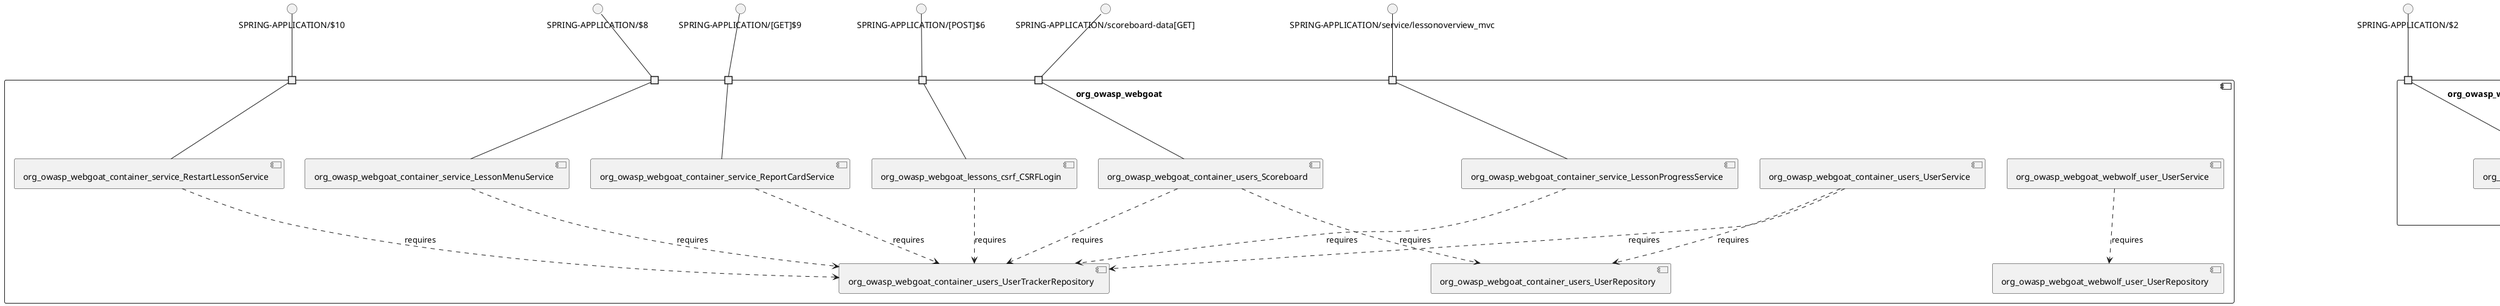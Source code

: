 @startuml
skinparam fixCircleLabelOverlapping true
skinparam componentStyle uml2
component "org_owasp_webgoat\n\n\n\n\n\n" {
[org_owasp_webgoat_container_service_RestartLessonService]
[org_owasp_webgoat_container_users_UserRepository]
[org_owasp_webgoat_container_users_UserService]
[org_owasp_webgoat_webwolf_user_UserRepository]
[org_owasp_webgoat_webwolf_user_UserService]
[org_owasp_webgoat_container_users_UserTrackerRepository]
[org_owasp_webgoat_container_service_ReportCardService]
[org_owasp_webgoat_container_service_LessonProgressService]
[org_owasp_webgoat_container_service_LessonMenuService]
[org_owasp_webgoat_lessons_csrf_CSRFLogin]
[org_owasp_webgoat_container_users_Scoreboard]
portin " " as org_owasp_webgoat_requires_SPRING_APPLICATION_10
portin " " as org_owasp_webgoat_requires_SPRING_APPLICATION_GET_9
portin " " as org_owasp_webgoat_requires_SPRING_APPLICATION_scoreboard_data_GET_
portin " " as org_owasp_webgoat_requires_SPRING_APPLICATION_POST_6
portin " " as org_owasp_webgoat_requires_SPRING_APPLICATION_8
portin " " as org_owasp_webgoat_requires_SPRING_APPLICATION_service_lessonoverview_mvc
[org_owasp_webgoat_container_service_LessonProgressService]..>[org_owasp_webgoat_container_users_UserTrackerRepository] : requires
[org_owasp_webgoat_container_users_UserService]..>[org_owasp_webgoat_container_users_UserRepository] : requires
[org_owasp_webgoat_container_service_RestartLessonService]..>[org_owasp_webgoat_container_users_UserTrackerRepository] : requires
[org_owasp_webgoat_container_users_UserService]..>[org_owasp_webgoat_container_users_UserTrackerRepository] : requires
[org_owasp_webgoat_container_users_Scoreboard]..>[org_owasp_webgoat_container_users_UserTrackerRepository] : requires
[org_owasp_webgoat_container_users_Scoreboard]..>[org_owasp_webgoat_container_users_UserRepository] : requires
[org_owasp_webgoat_lessons_csrf_CSRFLogin]..>[org_owasp_webgoat_container_users_UserTrackerRepository] : requires
[org_owasp_webgoat_container_service_ReportCardService]..>[org_owasp_webgoat_container_users_UserTrackerRepository] : requires
[org_owasp_webgoat_webwolf_user_UserService]..>[org_owasp_webgoat_webwolf_user_UserRepository] : requires
[org_owasp_webgoat_container_service_LessonMenuService]..>[org_owasp_webgoat_container_users_UserTrackerRepository] : requires
"org_owasp_webgoat_requires_SPRING_APPLICATION_10"--[org_owasp_webgoat_container_service_RestartLessonService]
"org_owasp_webgoat_requires_SPRING_APPLICATION_POST_6"--[org_owasp_webgoat_lessons_csrf_CSRFLogin]
"org_owasp_webgoat_requires_SPRING_APPLICATION_GET_9"--[org_owasp_webgoat_container_service_ReportCardService]
"org_owasp_webgoat_requires_SPRING_APPLICATION_service_lessonoverview_mvc"--[org_owasp_webgoat_container_service_LessonProgressService]
"org_owasp_webgoat_requires_SPRING_APPLICATION_8"--[org_owasp_webgoat_container_service_LessonMenuService]
"org_owasp_webgoat_requires_SPRING_APPLICATION_scoreboard_data_GET_"--[org_owasp_webgoat_container_users_Scoreboard]
}
interface "SPRING-APPLICATION/$10" as interface.SPRING_APPLICATION_10
interface.SPRING_APPLICATION_10--"org_owasp_webgoat_requires_SPRING_APPLICATION_10"
interface "SPRING-APPLICATION/$8" as interface.SPRING_APPLICATION_8
interface.SPRING_APPLICATION_8--"org_owasp_webgoat_requires_SPRING_APPLICATION_8"
interface "SPRING-APPLICATION/[GET]$9" as interface.SPRING_APPLICATION_GET_9
interface.SPRING_APPLICATION_GET_9--"org_owasp_webgoat_requires_SPRING_APPLICATION_GET_9"
interface "SPRING-APPLICATION/[POST]$6" as interface.SPRING_APPLICATION_POST_6
interface.SPRING_APPLICATION_POST_6--"org_owasp_webgoat_requires_SPRING_APPLICATION_POST_6"
interface "SPRING-APPLICATION/scoreboard-data[GET]" as interface.SPRING_APPLICATION_scoreboard_data_GET_
interface.SPRING_APPLICATION_scoreboard_data_GET_--"org_owasp_webgoat_requires_SPRING_APPLICATION_scoreboard_data_GET_"
interface "SPRING-APPLICATION/service/lessonoverview_mvc" as interface.SPRING_APPLICATION_service_lessonoverview_mvc
interface.SPRING_APPLICATION_service_lessonoverview_mvc--"org_owasp_webgoat_requires_SPRING_APPLICATION_service_lessonoverview_mvc"
component "org_owasp_webgoat_container_HammerHead\n\n\n\n\n\n" {
[org_owasp_webgoat_container_HammerHead]
portin " " as org_owasp_webgoat_container_HammerHead_requires_SPRING_APPLICATION_2
"org_owasp_webgoat_container_HammerHead_requires_SPRING_APPLICATION_2"--[org_owasp_webgoat_container_HammerHead]
}
interface "SPRING-APPLICATION/$2" as interface.SPRING_APPLICATION_2
interface.SPRING_APPLICATION_2--"org_owasp_webgoat_container_HammerHead_requires_SPRING_APPLICATION_2"
component "org_owasp_webgoat_container_WebWolfRedirect\n\n\n\n\n\n" {
[org_owasp_webgoat_container_WebWolfRedirect]
portin " " as org_owasp_webgoat_container_WebWolfRedirect_requires_SPRING_APPLICATION_WebWolf_GET_
"org_owasp_webgoat_container_WebWolfRedirect_requires_SPRING_APPLICATION_WebWolf_GET_"--[org_owasp_webgoat_container_WebWolfRedirect]
}
interface "SPRING-APPLICATION/WebWolf[GET]" as interface.SPRING_APPLICATION_WebWolf_GET_
interface.SPRING_APPLICATION_WebWolf_GET_--"org_owasp_webgoat_container_WebWolfRedirect_requires_SPRING_APPLICATION_WebWolf_GET_"
component "org_owasp_webgoat_container_controller_StartLesson\n\n\n\n\n\n" {
[org_owasp_webgoat_container_controller_StartLesson]
portin " " as org_owasp_webgoat_container_controller_StartLesson_requires_SPRING_APPLICATION_9
portin " " as org_owasp_webgoat_container_controller_StartLesson_requires_SPRING_APPLICATION_11
"org_owasp_webgoat_container_controller_StartLesson_requires_SPRING_APPLICATION_11"--[org_owasp_webgoat_container_controller_StartLesson]
"org_owasp_webgoat_container_controller_StartLesson_requires_SPRING_APPLICATION_9"--[org_owasp_webgoat_container_controller_StartLesson]
}
interface "SPRING-APPLICATION/$11" as interface.SPRING_APPLICATION_11
interface.SPRING_APPLICATION_11--"org_owasp_webgoat_container_controller_StartLesson_requires_SPRING_APPLICATION_11"
interface "SPRING-APPLICATION/$9" as interface.SPRING_APPLICATION_9
interface.SPRING_APPLICATION_9--"org_owasp_webgoat_container_controller_StartLesson_requires_SPRING_APPLICATION_9"
component "org_owasp_webgoat_container_controller_Welcome\n\n\n\n\n\n" {
[org_owasp_webgoat_container_controller_Welcome]
portin " " as org_owasp_webgoat_container_controller_Welcome_requires_SPRING_APPLICATION_GET_8
"org_owasp_webgoat_container_controller_Welcome_requires_SPRING_APPLICATION_GET_8"--[org_owasp_webgoat_container_controller_Welcome]
}
interface "SPRING-APPLICATION/[GET]$8" as interface.SPRING_APPLICATION_GET_8
interface.SPRING_APPLICATION_GET_8--"org_owasp_webgoat_container_controller_Welcome_requires_SPRING_APPLICATION_GET_8"
component "org_owasp_webgoat_container_service_EnvironmentService\n\n\n\n\n\n" {
[org_owasp_webgoat_container_service_EnvironmentService]
portin " " as org_owasp_webgoat_container_service_EnvironmentService_requires_SPRING_APPLICATION_server_directory_GET_
"org_owasp_webgoat_container_service_EnvironmentService_requires_SPRING_APPLICATION_server_directory_GET_"--[org_owasp_webgoat_container_service_EnvironmentService]
}
interface "SPRING-APPLICATION/server-directory[GET]" as interface.SPRING_APPLICATION_server_directory_GET_
interface.SPRING_APPLICATION_server_directory_GET_--"org_owasp_webgoat_container_service_EnvironmentService_requires_SPRING_APPLICATION_server_directory_GET_"
component "org_owasp_webgoat_container_service_HintService\n\n\n\n\n\n" {
[org_owasp_webgoat_container_service_HintService]
portin " " as org_owasp_webgoat_container_service_HintService_requires_SPRING_APPLICATION_GET_5
"org_owasp_webgoat_container_service_HintService_requires_SPRING_APPLICATION_GET_5"--[org_owasp_webgoat_container_service_HintService]
}
interface "SPRING-APPLICATION/[GET]$5" as interface.SPRING_APPLICATION_GET_5
interface.SPRING_APPLICATION_GET_5--"org_owasp_webgoat_container_service_HintService_requires_SPRING_APPLICATION_GET_5"
component "org_owasp_webgoat_container_service_LabelDebugService\n\n\n\n\n\n" {
[org_owasp_webgoat_container_service_LabelDebugService]
portin " " as org_owasp_webgoat_container_service_LabelDebugService_requires_SPRING_APPLICATION_service_debug_labels_mvc
portin " " as org_owasp_webgoat_container_service_LabelDebugService_requires_SPRING_APPLICATION_6
"org_owasp_webgoat_container_service_LabelDebugService_requires_SPRING_APPLICATION_service_debug_labels_mvc"--[org_owasp_webgoat_container_service_LabelDebugService]
"org_owasp_webgoat_container_service_LabelDebugService_requires_SPRING_APPLICATION_6"--[org_owasp_webgoat_container_service_LabelDebugService]
}
interface "SPRING-APPLICATION/$6" as interface.SPRING_APPLICATION_6
interface.SPRING_APPLICATION_6--"org_owasp_webgoat_container_service_LabelDebugService_requires_SPRING_APPLICATION_6"
interface "SPRING-APPLICATION/service/debug/labels_mvc" as interface.SPRING_APPLICATION_service_debug_labels_mvc
interface.SPRING_APPLICATION_service_debug_labels_mvc--"org_owasp_webgoat_container_service_LabelDebugService_requires_SPRING_APPLICATION_service_debug_labels_mvc"
component "org_owasp_webgoat_container_service_LabelService\n\n\n\n\n\n" {
[org_owasp_webgoat_container_service_LabelService]
portin " " as org_owasp_webgoat_container_service_LabelService_requires_SPRING_APPLICATION_GET_7
"org_owasp_webgoat_container_service_LabelService_requires_SPRING_APPLICATION_GET_7"--[org_owasp_webgoat_container_service_LabelService]
}
interface "SPRING-APPLICATION/[GET]$7" as interface.SPRING_APPLICATION_GET_7
interface.SPRING_APPLICATION_GET_7--"org_owasp_webgoat_container_service_LabelService_requires_SPRING_APPLICATION_GET_7"
component "org_owasp_webgoat_container_service_LessonInfoService\n\n\n\n\n\n" {
[org_owasp_webgoat_container_service_LessonInfoService]
portin " " as org_owasp_webgoat_container_service_LessonInfoService_requires_SPRING_APPLICATION_7
"org_owasp_webgoat_container_service_LessonInfoService_requires_SPRING_APPLICATION_7"--[org_owasp_webgoat_container_service_LessonInfoService]
}
interface "SPRING-APPLICATION/$7" as interface.SPRING_APPLICATION_7
interface.SPRING_APPLICATION_7--"org_owasp_webgoat_container_service_LessonInfoService_requires_SPRING_APPLICATION_7"
component "org_owasp_webgoat_container_service_LessonTitleService\n\n\n\n\n\n" {
[org_owasp_webgoat_container_service_LessonTitleService]
portin " " as org_owasp_webgoat_container_service_LessonTitleService_requires_SPRING_APPLICATION_4
"org_owasp_webgoat_container_service_LessonTitleService_requires_SPRING_APPLICATION_4"--[org_owasp_webgoat_container_service_LessonTitleService]
}
interface "SPRING-APPLICATION/$4" as interface.SPRING_APPLICATION_4
interface.SPRING_APPLICATION_4--"org_owasp_webgoat_container_service_LessonTitleService_requires_SPRING_APPLICATION_4"
component "org_owasp_webgoat_container_service_SessionService\n\n\n\n\n\n" {
[org_owasp_webgoat_container_service_SessionService]
portin " " as org_owasp_webgoat_container_service_SessionService_requires_SPRING_APPLICATION_5
"org_owasp_webgoat_container_service_SessionService_requires_SPRING_APPLICATION_5"--[org_owasp_webgoat_container_service_SessionService]
}
interface "SPRING-APPLICATION/$5" as interface.SPRING_APPLICATION_5
interface.SPRING_APPLICATION_5--"org_owasp_webgoat_container_service_SessionService_requires_SPRING_APPLICATION_5"
component "org_owasp_webgoat_container_users_RegistrationController\n\n\n\n\n\n" {
[org_owasp_webgoat_container_users_RegistrationController]
portin " " as org_owasp_webgoat_container_users_RegistrationController_requires_SPRING_APPLICATION_register_mvc_POST_
portin " " as org_owasp_webgoat_container_users_RegistrationController_requires_SPRING_APPLICATION_login_oauth_mvc_GET_
portin " " as org_owasp_webgoat_container_users_RegistrationController_requires_SPRING_APPLICATION_registration_GET_
"org_owasp_webgoat_container_users_RegistrationController_requires_SPRING_APPLICATION_registration_GET_"--[org_owasp_webgoat_container_users_RegistrationController]
"org_owasp_webgoat_container_users_RegistrationController_requires_SPRING_APPLICATION_register_mvc_POST_"--[org_owasp_webgoat_container_users_RegistrationController]
"org_owasp_webgoat_container_users_RegistrationController_requires_SPRING_APPLICATION_login_oauth_mvc_GET_"--[org_owasp_webgoat_container_users_RegistrationController]
}
interface "SPRING-APPLICATION/login-oauth_mvc[GET]" as interface.SPRING_APPLICATION_login_oauth_mvc_GET_
interface.SPRING_APPLICATION_login_oauth_mvc_GET_--"org_owasp_webgoat_container_users_RegistrationController_requires_SPRING_APPLICATION_login_oauth_mvc_GET_"
interface "SPRING-APPLICATION/register_mvc[POST]" as interface.SPRING_APPLICATION_register_mvc_POST_
interface.SPRING_APPLICATION_register_mvc_POST_--"org_owasp_webgoat_container_users_RegistrationController_requires_SPRING_APPLICATION_register_mvc_POST_"
interface "SPRING-APPLICATION/registration[GET]" as interface.SPRING_APPLICATION_registration_GET_
interface.SPRING_APPLICATION_registration_GET_--"org_owasp_webgoat_container_users_RegistrationController_requires_SPRING_APPLICATION_registration_GET_"
component "org_owasp_webgoat_lessons_authbypass_VerifyAccount\n\n\n\n\n\n" {
[org_owasp_webgoat_lessons_authbypass_VerifyAccount]
portin " " as org_owasp_webgoat_lessons_authbypass_VerifyAccount_requires_SPRING_APPLICATION_POST_5
"org_owasp_webgoat_lessons_authbypass_VerifyAccount_requires_SPRING_APPLICATION_POST_5"--[org_owasp_webgoat_lessons_authbypass_VerifyAccount]
}
interface "SPRING-APPLICATION/[POST]$5" as interface.SPRING_APPLICATION_POST_5
interface.SPRING_APPLICATION_POST_5--"org_owasp_webgoat_lessons_authbypass_VerifyAccount_requires_SPRING_APPLICATION_POST_5"
component "org_owasp_webgoat_lessons_bypassrestrictions_BypassRestrictionsFieldRestrictions\n\n\n\n\n\n" {
[org_owasp_webgoat_lessons_bypassrestrictions_BypassRestrictionsFieldRestrictions]
portin " " as org_owasp_webgoat_lessons_bypassrestrictions_BypassRestrictionsFieldRestrictions_requires_SPRING_APPLICATION_BypassRestrictions_FieldRestrictions_POST_
"org_owasp_webgoat_lessons_bypassrestrictions_BypassRestrictionsFieldRestrictions_requires_SPRING_APPLICATION_BypassRestrictions_FieldRestrictions_POST_"--[org_owasp_webgoat_lessons_bypassrestrictions_BypassRestrictionsFieldRestrictions]
}
interface "SPRING-APPLICATION/BypassRestrictions/FieldRestrictions[POST]" as interface.SPRING_APPLICATION_BypassRestrictions_FieldRestrictions_POST_
interface.SPRING_APPLICATION_BypassRestrictions_FieldRestrictions_POST_--"org_owasp_webgoat_lessons_bypassrestrictions_BypassRestrictionsFieldRestrictions_requires_SPRING_APPLICATION_BypassRestrictions_FieldRestrictions_POST_"
component "org_owasp_webgoat_lessons_bypassrestrictions_BypassRestrictionsFrontendValidation\n\n\n\n\n\n" {
[org_owasp_webgoat_lessons_bypassrestrictions_BypassRestrictionsFrontendValidation]
portin " " as org_owasp_webgoat_lessons_bypassrestrictions_BypassRestrictionsFrontendValidation_requires_SPRING_APPLICATION_BypassRestrictions_frontendValidation_POST_
"org_owasp_webgoat_lessons_bypassrestrictions_BypassRestrictionsFrontendValidation_requires_SPRING_APPLICATION_BypassRestrictions_frontendValidation_POST_"--[org_owasp_webgoat_lessons_bypassrestrictions_BypassRestrictionsFrontendValidation]
}
interface "SPRING-APPLICATION/BypassRestrictions/frontendValidation[POST]" as interface.SPRING_APPLICATION_BypassRestrictions_frontendValidation_POST_
interface.SPRING_APPLICATION_BypassRestrictions_frontendValidation_POST_--"org_owasp_webgoat_lessons_bypassrestrictions_BypassRestrictionsFrontendValidation_requires_SPRING_APPLICATION_BypassRestrictions_frontendValidation_POST_"
component "org_owasp_webgoat_lessons_challenges_FlagController\n\n\n\n\n\n" {
[org_owasp_webgoat_lessons_challenges_FlagController]
portin " " as org_owasp_webgoat_lessons_challenges_FlagController_requires_SPRING_APPLICATION_POST_15
"org_owasp_webgoat_lessons_challenges_FlagController_requires_SPRING_APPLICATION_POST_15"--[org_owasp_webgoat_lessons_challenges_FlagController]
}
interface "SPRING-APPLICATION/[POST]$15" as interface.SPRING_APPLICATION_POST_15
interface.SPRING_APPLICATION_POST_15--"org_owasp_webgoat_lessons_challenges_FlagController_requires_SPRING_APPLICATION_POST_15"
component "org_owasp_webgoat_lessons_challenges_challenge1_Assignment1\n\n\n\n\n\n" {
[org_owasp_webgoat_lessons_challenges_challenge1_Assignment1]
portin " " as org_owasp_webgoat_lessons_challenges_challenge1_Assignment1_requires_SPRING_APPLICATION_challenge_1_POST_
"org_owasp_webgoat_lessons_challenges_challenge1_Assignment1_requires_SPRING_APPLICATION_challenge_1_POST_"--[org_owasp_webgoat_lessons_challenges_challenge1_Assignment1]
}
interface "SPRING-APPLICATION/challenge/1[POST]" as interface.SPRING_APPLICATION_challenge_1_POST_
interface.SPRING_APPLICATION_challenge_1_POST_--"org_owasp_webgoat_lessons_challenges_challenge1_Assignment1_requires_SPRING_APPLICATION_challenge_1_POST_"
component "org_owasp_webgoat_lessons_challenges_challenge1_ImageServlet\n\n\n\n\n\n" {
[org_owasp_webgoat_lessons_challenges_challenge1_ImageServlet]
portin " " as org_owasp_webgoat_lessons_challenges_challenge1_ImageServlet_requires_SPRING_APPLICATION_challenge_logo
"org_owasp_webgoat_lessons_challenges_challenge1_ImageServlet_requires_SPRING_APPLICATION_challenge_logo"--[org_owasp_webgoat_lessons_challenges_challenge1_ImageServlet]
}
interface "SPRING-APPLICATION/challenge/logo" as interface.SPRING_APPLICATION_challenge_logo
interface.SPRING_APPLICATION_challenge_logo--"org_owasp_webgoat_lessons_challenges_challenge1_ImageServlet_requires_SPRING_APPLICATION_challenge_logo"
component "org_owasp_webgoat_lessons_challenges_challenge5_Assignment5\n\n\n\n\n\n" {
[org_owasp_webgoat_lessons_challenges_challenge5_Assignment5]
portin " " as org_owasp_webgoat_lessons_challenges_challenge5_Assignment5_requires_SPRING_APPLICATION_challenge_5_POST_
"org_owasp_webgoat_lessons_challenges_challenge5_Assignment5_requires_SPRING_APPLICATION_challenge_5_POST_"--[org_owasp_webgoat_lessons_challenges_challenge5_Assignment5]
}
interface "SPRING-APPLICATION/challenge/5[POST]" as interface.SPRING_APPLICATION_challenge_5_POST_
interface.SPRING_APPLICATION_challenge_5_POST_--"org_owasp_webgoat_lessons_challenges_challenge5_Assignment5_requires_SPRING_APPLICATION_challenge_5_POST_"
component "org_owasp_webgoat_lessons_challenges_challenge7_Assignment7\n\n\n\n\n\n" {
[org_owasp_webgoat_lessons_challenges_challenge7_Assignment7]
portin " " as org_owasp_webgoat_lessons_challenges_challenge7_Assignment7_requires_SPRING_APPLICATION_challenge_7
"org_owasp_webgoat_lessons_challenges_challenge7_Assignment7_requires_SPRING_APPLICATION_challenge_7"--[org_owasp_webgoat_lessons_challenges_challenge7_Assignment7]
}
interface "SPRING-APPLICATION/challenge/7" as interface.SPRING_APPLICATION_challenge_7
interface.SPRING_APPLICATION_challenge_7--"org_owasp_webgoat_lessons_challenges_challenge7_Assignment7_requires_SPRING_APPLICATION_challenge_7"
component "org_owasp_webgoat_lessons_challenges_challenge8_Assignment8\n\n\n\n\n\n" {
[org_owasp_webgoat_lessons_challenges_challenge8_Assignment8]
portin " " as org_owasp_webgoat_lessons_challenges_challenge8_Assignment8_requires_SPRING_APPLICATION_challenge_8
"org_owasp_webgoat_lessons_challenges_challenge8_Assignment8_requires_SPRING_APPLICATION_challenge_8"--[org_owasp_webgoat_lessons_challenges_challenge8_Assignment8]
}
interface "SPRING-APPLICATION/challenge/8" as interface.SPRING_APPLICATION_challenge_8
interface.SPRING_APPLICATION_challenge_8--"org_owasp_webgoat_lessons_challenges_challenge8_Assignment8_requires_SPRING_APPLICATION_challenge_8"
component "org_owasp_webgoat_lessons_chromedevtools_NetworkDummy\n\n\n\n\n\n" {
[org_owasp_webgoat_lessons_chromedevtools_NetworkDummy]
portin " " as org_owasp_webgoat_lessons_chromedevtools_NetworkDummy_requires_SPRING_APPLICATION_ChromeDevTools_dummy_POST_
"org_owasp_webgoat_lessons_chromedevtools_NetworkDummy_requires_SPRING_APPLICATION_ChromeDevTools_dummy_POST_"--[org_owasp_webgoat_lessons_chromedevtools_NetworkDummy]
}
interface "SPRING-APPLICATION/ChromeDevTools/dummy[POST]" as interface.SPRING_APPLICATION_ChromeDevTools_dummy_POST_
interface.SPRING_APPLICATION_ChromeDevTools_dummy_POST_--"org_owasp_webgoat_lessons_chromedevtools_NetworkDummy_requires_SPRING_APPLICATION_ChromeDevTools_dummy_POST_"
component "org_owasp_webgoat_lessons_chromedevtools_NetworkLesson\n\n\n\n\n\n" {
[org_owasp_webgoat_lessons_chromedevtools_NetworkLesson]
portin " " as org_owasp_webgoat_lessons_chromedevtools_NetworkLesson_requires_SPRING_APPLICATION_POST_9
portin " " as org_owasp_webgoat_lessons_chromedevtools_NetworkLesson_requires_SPRING_APPLICATION_ChromeDevTools_network_POST_
"org_owasp_webgoat_lessons_chromedevtools_NetworkLesson_requires_SPRING_APPLICATION_ChromeDevTools_network_POST_"--[org_owasp_webgoat_lessons_chromedevtools_NetworkLesson]
"org_owasp_webgoat_lessons_chromedevtools_NetworkLesson_requires_SPRING_APPLICATION_POST_9"--[org_owasp_webgoat_lessons_chromedevtools_NetworkLesson]
}
interface "SPRING-APPLICATION/ChromeDevTools/network[POST]" as interface.SPRING_APPLICATION_ChromeDevTools_network_POST_
interface.SPRING_APPLICATION_ChromeDevTools_network_POST_--"org_owasp_webgoat_lessons_chromedevtools_NetworkLesson_requires_SPRING_APPLICATION_ChromeDevTools_network_POST_"
interface "SPRING-APPLICATION/[POST]$9" as interface.SPRING_APPLICATION_POST_9
interface.SPRING_APPLICATION_POST_9--"org_owasp_webgoat_lessons_chromedevtools_NetworkLesson_requires_SPRING_APPLICATION_POST_9"
component "org_owasp_webgoat_lessons_cia_CIAQuiz\n\n\n\n\n\n" {
[org_owasp_webgoat_lessons_cia_CIAQuiz]
portin " " as org_owasp_webgoat_lessons_cia_CIAQuiz_requires_SPRING_APPLICATION_cia_quiz_GET_POST_
"org_owasp_webgoat_lessons_cia_CIAQuiz_requires_SPRING_APPLICATION_cia_quiz_GET_POST_"--[org_owasp_webgoat_lessons_cia_CIAQuiz]
}
interface "SPRING-APPLICATION/cia/quiz[GET,POST]" as interface.SPRING_APPLICATION_cia_quiz_GET_POST_
interface.SPRING_APPLICATION_cia_quiz_GET_POST_--"org_owasp_webgoat_lessons_cia_CIAQuiz_requires_SPRING_APPLICATION_cia_quiz_GET_POST_"
component "org_owasp_webgoat_lessons_clientsidefiltering_ClientSideFilteringAssignment\n\n\n\n\n\n" {
[org_owasp_webgoat_lessons_clientsidefiltering_ClientSideFilteringAssignment]
portin " " as org_owasp_webgoat_lessons_clientsidefiltering_ClientSideFilteringAssignment_requires_SPRING_APPLICATION_clientSideFiltering_attack1_POST_
"org_owasp_webgoat_lessons_clientsidefiltering_ClientSideFilteringAssignment_requires_SPRING_APPLICATION_clientSideFiltering_attack1_POST_"--[org_owasp_webgoat_lessons_clientsidefiltering_ClientSideFilteringAssignment]
}
interface "SPRING-APPLICATION/clientSideFiltering/attack1[POST]" as interface.SPRING_APPLICATION_clientSideFiltering_attack1_POST_
interface.SPRING_APPLICATION_clientSideFiltering_attack1_POST_--"org_owasp_webgoat_lessons_clientsidefiltering_ClientSideFilteringAssignment_requires_SPRING_APPLICATION_clientSideFiltering_attack1_POST_"
component "org_owasp_webgoat_lessons_clientsidefiltering_ClientSideFilteringFreeAssignment\n\n\n\n\n\n" {
[org_owasp_webgoat_lessons_clientsidefiltering_ClientSideFilteringFreeAssignment]
portin " " as org_owasp_webgoat_lessons_clientsidefiltering_ClientSideFilteringFreeAssignment_requires_SPRING_APPLICATION_clientSideFiltering_getItForFree_POST_
"org_owasp_webgoat_lessons_clientsidefiltering_ClientSideFilteringFreeAssignment_requires_SPRING_APPLICATION_clientSideFiltering_getItForFree_POST_"--[org_owasp_webgoat_lessons_clientsidefiltering_ClientSideFilteringFreeAssignment]
}
interface "SPRING-APPLICATION/clientSideFiltering/getItForFree[POST]" as interface.SPRING_APPLICATION_clientSideFiltering_getItForFree_POST_
interface.SPRING_APPLICATION_clientSideFiltering_getItForFree_POST_--"org_owasp_webgoat_lessons_clientsidefiltering_ClientSideFilteringFreeAssignment_requires_SPRING_APPLICATION_clientSideFiltering_getItForFree_POST_"
component "org_owasp_webgoat_lessons_clientsidefiltering_Salaries\n\n\n\n\n\n" {
[org_owasp_webgoat_lessons_clientsidefiltering_Salaries]
portin " " as org_owasp_webgoat_lessons_clientsidefiltering_Salaries_requires_SPRING_APPLICATION_clientSideFiltering_salaries_GET_
"org_owasp_webgoat_lessons_clientsidefiltering_Salaries_requires_SPRING_APPLICATION_clientSideFiltering_salaries_GET_"--[org_owasp_webgoat_lessons_clientsidefiltering_Salaries]
}
interface "SPRING-APPLICATION/clientSideFiltering/salaries[GET]" as interface.SPRING_APPLICATION_clientSideFiltering_salaries_GET_
interface.SPRING_APPLICATION_clientSideFiltering_salaries_GET_--"org_owasp_webgoat_lessons_clientsidefiltering_Salaries_requires_SPRING_APPLICATION_clientSideFiltering_salaries_GET_"
component "org_owasp_webgoat_lessons_clientsidefiltering_ShopEndpoint\n\n\n\n\n\n" {
[org_owasp_webgoat_lessons_clientsidefiltering_ShopEndpoint]
portin " " as org_owasp_webgoat_lessons_clientsidefiltering_ShopEndpoint_requires_SPRING_APPLICATION_clientSideFiltering_challenge_store_coupons_GET_
"org_owasp_webgoat_lessons_clientsidefiltering_ShopEndpoint_requires_SPRING_APPLICATION_clientSideFiltering_challenge_store_coupons_GET_"--[org_owasp_webgoat_lessons_clientsidefiltering_ShopEndpoint]
}
interface "SPRING-APPLICATION/clientSideFiltering/challenge-store/coupons[GET]" as interface.SPRING_APPLICATION_clientSideFiltering_challenge_store_coupons_GET_
interface.SPRING_APPLICATION_clientSideFiltering_challenge_store_coupons_GET_--"org_owasp_webgoat_lessons_clientsidefiltering_ShopEndpoint_requires_SPRING_APPLICATION_clientSideFiltering_challenge_store_coupons_GET_"
component "org_owasp_webgoat_lessons_cryptography_EncodingAssignment\n\n\n\n\n\n" {
[org_owasp_webgoat_lessons_cryptography_EncodingAssignment]
portin " " as org_owasp_webgoat_lessons_cryptography_EncodingAssignment_requires_SPRING_APPLICATION_GET_
portin " " as org_owasp_webgoat_lessons_cryptography_EncodingAssignment_requires_SPRING_APPLICATION_crypto_encoding_basic_auth_POST_
"org_owasp_webgoat_lessons_cryptography_EncodingAssignment_requires_SPRING_APPLICATION_GET_"--[org_owasp_webgoat_lessons_cryptography_EncodingAssignment]
"org_owasp_webgoat_lessons_cryptography_EncodingAssignment_requires_SPRING_APPLICATION_crypto_encoding_basic_auth_POST_"--[org_owasp_webgoat_lessons_cryptography_EncodingAssignment]
}
interface "SPRING-APPLICATION/[GET]" as interface.SPRING_APPLICATION_GET_
interface.SPRING_APPLICATION_GET_--"org_owasp_webgoat_lessons_cryptography_EncodingAssignment_requires_SPRING_APPLICATION_GET_"
interface "SPRING-APPLICATION/crypto/encoding/basic-auth[POST]" as interface.SPRING_APPLICATION_crypto_encoding_basic_auth_POST_
interface.SPRING_APPLICATION_crypto_encoding_basic_auth_POST_--"org_owasp_webgoat_lessons_cryptography_EncodingAssignment_requires_SPRING_APPLICATION_crypto_encoding_basic_auth_POST_"
component "org_owasp_webgoat_lessons_cryptography_HashingAssignment\n\n\n\n\n\n" {
[org_owasp_webgoat_lessons_cryptography_HashingAssignment]
portin " " as org_owasp_webgoat_lessons_cryptography_HashingAssignment_requires_SPRING_APPLICATION_3
portin " " as org_owasp_webgoat_lessons_cryptography_HashingAssignment_requires_SPRING_APPLICATION_13
portin " " as org_owasp_webgoat_lessons_cryptography_HashingAssignment_requires_SPRING_APPLICATION_crypto_hashing_POST_
"org_owasp_webgoat_lessons_cryptography_HashingAssignment_requires_SPRING_APPLICATION_crypto_hashing_POST_"--[org_owasp_webgoat_lessons_cryptography_HashingAssignment]
"org_owasp_webgoat_lessons_cryptography_HashingAssignment_requires_SPRING_APPLICATION_13"--[org_owasp_webgoat_lessons_cryptography_HashingAssignment]
"org_owasp_webgoat_lessons_cryptography_HashingAssignment_requires_SPRING_APPLICATION_3"--[org_owasp_webgoat_lessons_cryptography_HashingAssignment]
}
interface "SPRING-APPLICATION/$13" as interface.SPRING_APPLICATION_13
interface.SPRING_APPLICATION_13--"org_owasp_webgoat_lessons_cryptography_HashingAssignment_requires_SPRING_APPLICATION_13"
interface "SPRING-APPLICATION/$3" as interface.SPRING_APPLICATION_3
interface.SPRING_APPLICATION_3--"org_owasp_webgoat_lessons_cryptography_HashingAssignment_requires_SPRING_APPLICATION_3"
interface "SPRING-APPLICATION/crypto/hashing[POST]" as interface.SPRING_APPLICATION_crypto_hashing_POST_
interface.SPRING_APPLICATION_crypto_hashing_POST_--"org_owasp_webgoat_lessons_cryptography_HashingAssignment_requires_SPRING_APPLICATION_crypto_hashing_POST_"
component "org_owasp_webgoat_lessons_cryptography_SecureDefaultsAssignment\n\n\n\n\n\n" {
[org_owasp_webgoat_lessons_cryptography_SecureDefaultsAssignment]
portin " " as org_owasp_webgoat_lessons_cryptography_SecureDefaultsAssignment_requires_SPRING_APPLICATION_crypto_secure_defaults_POST_
"org_owasp_webgoat_lessons_cryptography_SecureDefaultsAssignment_requires_SPRING_APPLICATION_crypto_secure_defaults_POST_"--[org_owasp_webgoat_lessons_cryptography_SecureDefaultsAssignment]
}
interface "SPRING-APPLICATION/crypto/secure/defaults[POST]" as interface.SPRING_APPLICATION_crypto_secure_defaults_POST_
interface.SPRING_APPLICATION_crypto_secure_defaults_POST_--"org_owasp_webgoat_lessons_cryptography_SecureDefaultsAssignment_requires_SPRING_APPLICATION_crypto_secure_defaults_POST_"
component "org_owasp_webgoat_lessons_cryptography_SigningAssignment\n\n\n\n\n\n" {
[org_owasp_webgoat_lessons_cryptography_SigningAssignment]
portin " " as org_owasp_webgoat_lessons_cryptography_SigningAssignment_requires_SPRING_APPLICATION_15
portin " " as org_owasp_webgoat_lessons_cryptography_SigningAssignment_requires_SPRING_APPLICATION_crypto_signing_verify_POST_
"org_owasp_webgoat_lessons_cryptography_SigningAssignment_requires_SPRING_APPLICATION_15"--[org_owasp_webgoat_lessons_cryptography_SigningAssignment]
"org_owasp_webgoat_lessons_cryptography_SigningAssignment_requires_SPRING_APPLICATION_crypto_signing_verify_POST_"--[org_owasp_webgoat_lessons_cryptography_SigningAssignment]
}
interface "SPRING-APPLICATION/$15" as interface.SPRING_APPLICATION_15
interface.SPRING_APPLICATION_15--"org_owasp_webgoat_lessons_cryptography_SigningAssignment_requires_SPRING_APPLICATION_15"
interface "SPRING-APPLICATION/crypto/signing/verify[POST]" as interface.SPRING_APPLICATION_crypto_signing_verify_POST_
interface.SPRING_APPLICATION_crypto_signing_verify_POST_--"org_owasp_webgoat_lessons_cryptography_SigningAssignment_requires_SPRING_APPLICATION_crypto_signing_verify_POST_"
component "org_owasp_webgoat_lessons_cryptography_XOREncodingAssignment\n\n\n\n\n\n" {
[org_owasp_webgoat_lessons_cryptography_XOREncodingAssignment]
portin " " as org_owasp_webgoat_lessons_cryptography_XOREncodingAssignment_requires_SPRING_APPLICATION_crypto_encoding_xor_POST_
"org_owasp_webgoat_lessons_cryptography_XOREncodingAssignment_requires_SPRING_APPLICATION_crypto_encoding_xor_POST_"--[org_owasp_webgoat_lessons_cryptography_XOREncodingAssignment]
}
interface "SPRING-APPLICATION/crypto/encoding/xor[POST]" as interface.SPRING_APPLICATION_crypto_encoding_xor_POST_
interface.SPRING_APPLICATION_crypto_encoding_xor_POST_--"org_owasp_webgoat_lessons_cryptography_XOREncodingAssignment_requires_SPRING_APPLICATION_crypto_encoding_xor_POST_"
component "org_owasp_webgoat_lessons_csrf_CSRFConfirmFlag1\n\n\n\n\n\n" {
[org_owasp_webgoat_lessons_csrf_CSRFConfirmFlag1]
portin " " as org_owasp_webgoat_lessons_csrf_CSRFConfirmFlag1_requires_SPRING_APPLICATION_POST_
"org_owasp_webgoat_lessons_csrf_CSRFConfirmFlag1_requires_SPRING_APPLICATION_POST_"--[org_owasp_webgoat_lessons_csrf_CSRFConfirmFlag1]
}
interface "SPRING-APPLICATION/[POST]" as interface.SPRING_APPLICATION_POST_
interface.SPRING_APPLICATION_POST_--"org_owasp_webgoat_lessons_csrf_CSRFConfirmFlag1_requires_SPRING_APPLICATION_POST_"
component "org_owasp_webgoat_lessons_csrf_CSRFFeedback\n\n\n\n\n\n" {
[org_owasp_webgoat_lessons_csrf_CSRFFeedback]
portin " " as org_owasp_webgoat_lessons_csrf_CSRFFeedback_requires_SPRING_APPLICATION_csrf_feedback_message_POST_
portin " " as org_owasp_webgoat_lessons_csrf_CSRFFeedback_requires_SPRING_APPLICATION_POST_4
"org_owasp_webgoat_lessons_csrf_CSRFFeedback_requires_SPRING_APPLICATION_POST_4"--[org_owasp_webgoat_lessons_csrf_CSRFFeedback]
"org_owasp_webgoat_lessons_csrf_CSRFFeedback_requires_SPRING_APPLICATION_csrf_feedback_message_POST_"--[org_owasp_webgoat_lessons_csrf_CSRFFeedback]
}
interface "SPRING-APPLICATION/[POST]$4" as interface.SPRING_APPLICATION_POST_4
interface.SPRING_APPLICATION_POST_4--"org_owasp_webgoat_lessons_csrf_CSRFFeedback_requires_SPRING_APPLICATION_POST_4"
interface "SPRING-APPLICATION/csrf/feedback/message[POST]" as interface.SPRING_APPLICATION_csrf_feedback_message_POST_
interface.SPRING_APPLICATION_csrf_feedback_message_POST_--"org_owasp_webgoat_lessons_csrf_CSRFFeedback_requires_SPRING_APPLICATION_csrf_feedback_message_POST_"
component "org_owasp_webgoat_lessons_csrf_CSRFGetFlag\n\n\n\n\n\n" {
[org_owasp_webgoat_lessons_csrf_CSRFGetFlag]
portin " " as org_owasp_webgoat_lessons_csrf_CSRFGetFlag_requires_SPRING_APPLICATION_POST_18
"org_owasp_webgoat_lessons_csrf_CSRFGetFlag_requires_SPRING_APPLICATION_POST_18"--[org_owasp_webgoat_lessons_csrf_CSRFGetFlag]
}
interface "SPRING-APPLICATION/[POST]$18" as interface.SPRING_APPLICATION_POST_18
interface.SPRING_APPLICATION_POST_18--"org_owasp_webgoat_lessons_csrf_CSRFGetFlag_requires_SPRING_APPLICATION_POST_18"
component "org_owasp_webgoat_lessons_csrf_ForgedReviews\n\n\n\n\n\n" {
[org_owasp_webgoat_lessons_csrf_ForgedReviews]
portin " " as org_owasp_webgoat_lessons_csrf_ForgedReviews_requires_SPRING_APPLICATION_GET_3
portin " " as org_owasp_webgoat_lessons_csrf_ForgedReviews_requires_SPRING_APPLICATION_csrf_review_POST_
"org_owasp_webgoat_lessons_csrf_ForgedReviews_requires_SPRING_APPLICATION_csrf_review_POST_"--[org_owasp_webgoat_lessons_csrf_ForgedReviews]
"org_owasp_webgoat_lessons_csrf_ForgedReviews_requires_SPRING_APPLICATION_GET_3"--[org_owasp_webgoat_lessons_csrf_ForgedReviews]
}
interface "SPRING-APPLICATION/[GET]$3" as interface.SPRING_APPLICATION_GET_3
interface.SPRING_APPLICATION_GET_3--"org_owasp_webgoat_lessons_csrf_ForgedReviews_requires_SPRING_APPLICATION_GET_3"
interface "SPRING-APPLICATION/csrf/review[POST]" as interface.SPRING_APPLICATION_csrf_review_POST_
interface.SPRING_APPLICATION_csrf_review_POST_--"org_owasp_webgoat_lessons_csrf_ForgedReviews_requires_SPRING_APPLICATION_csrf_review_POST_"
component "org_owasp_webgoat_lessons_deserialization_InsecureDeserializationTask\n\n\n\n\n\n" {
[org_owasp_webgoat_lessons_deserialization_InsecureDeserializationTask]
portin " " as org_owasp_webgoat_lessons_deserialization_InsecureDeserializationTask_requires_SPRING_APPLICATION_InsecureDeserialization_task_POST_
"org_owasp_webgoat_lessons_deserialization_InsecureDeserializationTask_requires_SPRING_APPLICATION_InsecureDeserialization_task_POST_"--[org_owasp_webgoat_lessons_deserialization_InsecureDeserializationTask]
}
interface "SPRING-APPLICATION/InsecureDeserialization/task[POST]" as interface.SPRING_APPLICATION_InsecureDeserialization_task_POST_
interface.SPRING_APPLICATION_InsecureDeserialization_task_POST_--"org_owasp_webgoat_lessons_deserialization_InsecureDeserializationTask_requires_SPRING_APPLICATION_InsecureDeserialization_task_POST_"
component "org_owasp_webgoat_lessons_hijacksession\n\n\n\n\n\n" {
[org_owasp_webgoat_lessons_hijacksession_HijackSessionAssignment]
[org_owasp_webgoat_lessons_hijacksession_cas_HijackSessionAuthenticationProvider]
portin " " as org_owasp_webgoat_lessons_hijacksession_requires_SPRING_APPLICATION_POST_12
[org_owasp_webgoat_lessons_hijacksession_HijackSessionAssignment]..>[org_owasp_webgoat_lessons_hijacksession_cas_HijackSessionAuthenticationProvider] : requires
"org_owasp_webgoat_lessons_hijacksession_requires_SPRING_APPLICATION_POST_12"--[org_owasp_webgoat_lessons_hijacksession_HijackSessionAssignment]
}
interface "SPRING-APPLICATION/[POST]$12" as interface.SPRING_APPLICATION_POST_12
interface.SPRING_APPLICATION_POST_12--"org_owasp_webgoat_lessons_hijacksession_requires_SPRING_APPLICATION_POST_12"
component "org_owasp_webgoat_lessons_htmltampering_HtmlTamperingTask\n\n\n\n\n\n" {
[org_owasp_webgoat_lessons_htmltampering_HtmlTamperingTask]
portin " " as org_owasp_webgoat_lessons_htmltampering_HtmlTamperingTask_requires_SPRING_APPLICATION_HtmlTampering_task_POST_
"org_owasp_webgoat_lessons_htmltampering_HtmlTamperingTask_requires_SPRING_APPLICATION_HtmlTampering_task_POST_"--[org_owasp_webgoat_lessons_htmltampering_HtmlTamperingTask]
}
interface "SPRING-APPLICATION/HtmlTampering/task[POST]" as interface.SPRING_APPLICATION_HtmlTampering_task_POST_
interface.SPRING_APPLICATION_HtmlTampering_task_POST_--"org_owasp_webgoat_lessons_htmltampering_HtmlTamperingTask_requires_SPRING_APPLICATION_HtmlTampering_task_POST_"
component "org_owasp_webgoat_lessons_httpbasics_HttpBasicsLesson\n\n\n\n\n\n" {
[org_owasp_webgoat_lessons_httpbasics_HttpBasicsLesson]
portin " " as org_owasp_webgoat_lessons_httpbasics_HttpBasicsLesson_requires_SPRING_APPLICATION_HttpBasics_attack1_POST_
"org_owasp_webgoat_lessons_httpbasics_HttpBasicsLesson_requires_SPRING_APPLICATION_HttpBasics_attack1_POST_"--[org_owasp_webgoat_lessons_httpbasics_HttpBasicsLesson]
}
interface "SPRING-APPLICATION/HttpBasics/attack1[POST]" as interface.SPRING_APPLICATION_HttpBasics_attack1_POST_
interface.SPRING_APPLICATION_HttpBasics_attack1_POST_--"org_owasp_webgoat_lessons_httpbasics_HttpBasicsLesson_requires_SPRING_APPLICATION_HttpBasics_attack1_POST_"
component "org_owasp_webgoat_lessons_httpbasics_HttpBasicsQuiz\n\n\n\n\n\n" {
[org_owasp_webgoat_lessons_httpbasics_HttpBasicsQuiz]
portin " " as org_owasp_webgoat_lessons_httpbasics_HttpBasicsQuiz_requires_SPRING_APPLICATION_HttpBasics_attack2_POST_
"org_owasp_webgoat_lessons_httpbasics_HttpBasicsQuiz_requires_SPRING_APPLICATION_HttpBasics_attack2_POST_"--[org_owasp_webgoat_lessons_httpbasics_HttpBasicsQuiz]
}
interface "SPRING-APPLICATION/HttpBasics/attack2[POST]" as interface.SPRING_APPLICATION_HttpBasics_attack2_POST_
interface.SPRING_APPLICATION_HttpBasics_attack2_POST_--"org_owasp_webgoat_lessons_httpbasics_HttpBasicsQuiz_requires_SPRING_APPLICATION_HttpBasics_attack2_POST_"
component "org_owasp_webgoat_lessons_httpproxies_HttpBasicsInterceptRequest\n\n\n\n\n\n" {
[org_owasp_webgoat_lessons_httpproxies_HttpBasicsInterceptRequest]
portin " " as org_owasp_webgoat_lessons_httpproxies_HttpBasicsInterceptRequest_requires_SPRING_APPLICATION_14
"org_owasp_webgoat_lessons_httpproxies_HttpBasicsInterceptRequest_requires_SPRING_APPLICATION_14"--[org_owasp_webgoat_lessons_httpproxies_HttpBasicsInterceptRequest]
}
interface "SPRING-APPLICATION/$14" as interface.SPRING_APPLICATION_14
interface.SPRING_APPLICATION_14--"org_owasp_webgoat_lessons_httpproxies_HttpBasicsInterceptRequest_requires_SPRING_APPLICATION_14"
component "org_owasp_webgoat_lessons_idor_IDORDiffAttributes\n\n\n\n\n\n" {
[org_owasp_webgoat_lessons_idor_IDORDiffAttributes]
portin " " as org_owasp_webgoat_lessons_idor_IDORDiffAttributes_requires_SPRING_APPLICATION_IDOR_diff_attributes_POST_
"org_owasp_webgoat_lessons_idor_IDORDiffAttributes_requires_SPRING_APPLICATION_IDOR_diff_attributes_POST_"--[org_owasp_webgoat_lessons_idor_IDORDiffAttributes]
}
interface "SPRING-APPLICATION/IDOR/diff-attributes[POST]" as interface.SPRING_APPLICATION_IDOR_diff_attributes_POST_
interface.SPRING_APPLICATION_IDOR_diff_attributes_POST_--"org_owasp_webgoat_lessons_idor_IDORDiffAttributes_requires_SPRING_APPLICATION_IDOR_diff_attributes_POST_"
component "org_owasp_webgoat_lessons_idor_IDOREditOtherProfile\n\n\n\n\n\n" {
[org_owasp_webgoat_lessons_idor_IDOREditOtherProfile]
portin " " as org_owasp_webgoat_lessons_idor_IDOREditOtherProfile_requires_SPRING_APPLICATION_PUT_
"org_owasp_webgoat_lessons_idor_IDOREditOtherProfile_requires_SPRING_APPLICATION_PUT_"--[org_owasp_webgoat_lessons_idor_IDOREditOtherProfile]
}
interface "SPRING-APPLICATION/[PUT]" as interface.SPRING_APPLICATION_PUT_
interface.SPRING_APPLICATION_PUT_--"org_owasp_webgoat_lessons_idor_IDOREditOtherProfile_requires_SPRING_APPLICATION_PUT_"
component "org_owasp_webgoat_lessons_idor_IDORLogin\n\n\n\n\n\n" {
[org_owasp_webgoat_lessons_idor_IDORLogin]
portin " " as org_owasp_webgoat_lessons_idor_IDORLogin_requires_SPRING_APPLICATION_IDOR_login_POST_
"org_owasp_webgoat_lessons_idor_IDORLogin_requires_SPRING_APPLICATION_IDOR_login_POST_"--[org_owasp_webgoat_lessons_idor_IDORLogin]
}
interface "SPRING-APPLICATION/IDOR/login[POST]" as interface.SPRING_APPLICATION_IDOR_login_POST_
interface.SPRING_APPLICATION_IDOR_login_POST_--"org_owasp_webgoat_lessons_idor_IDORLogin_requires_SPRING_APPLICATION_IDOR_login_POST_"
component "org_owasp_webgoat_lessons_idor_IDORViewOtherProfile\n\n\n\n\n\n" {
[org_owasp_webgoat_lessons_idor_IDORViewOtherProfile]
portin " " as org_owasp_webgoat_lessons_idor_IDORViewOtherProfile_requires_SPRING_APPLICATION_GET_2
"org_owasp_webgoat_lessons_idor_IDORViewOtherProfile_requires_SPRING_APPLICATION_GET_2"--[org_owasp_webgoat_lessons_idor_IDORViewOtherProfile]
}
interface "SPRING-APPLICATION/[GET]$2" as interface.SPRING_APPLICATION_GET_2
interface.SPRING_APPLICATION_GET_2--"org_owasp_webgoat_lessons_idor_IDORViewOtherProfile_requires_SPRING_APPLICATION_GET_2"
component "org_owasp_webgoat_lessons_idor_IDORViewOwnProfile\n\n\n\n\n\n" {
[org_owasp_webgoat_lessons_idor_IDORViewOwnProfile]
portin " " as org_owasp_webgoat_lessons_idor_IDORViewOwnProfile_requires_SPRING_APPLICATION_GET_4
"org_owasp_webgoat_lessons_idor_IDORViewOwnProfile_requires_SPRING_APPLICATION_GET_4"--[org_owasp_webgoat_lessons_idor_IDORViewOwnProfile]
}
interface "SPRING-APPLICATION/[GET]$4" as interface.SPRING_APPLICATION_GET_4
interface.SPRING_APPLICATION_GET_4--"org_owasp_webgoat_lessons_idor_IDORViewOwnProfile_requires_SPRING_APPLICATION_GET_4"
component "org_owasp_webgoat_lessons_idor_IDORViewOwnProfileAltUrl\n\n\n\n\n\n" {
[org_owasp_webgoat_lessons_idor_IDORViewOwnProfileAltUrl]
portin " " as org_owasp_webgoat_lessons_idor_IDORViewOwnProfileAltUrl_requires_SPRING_APPLICATION_IDOR_profile_alt_path_POST_
"org_owasp_webgoat_lessons_idor_IDORViewOwnProfileAltUrl_requires_SPRING_APPLICATION_IDOR_profile_alt_path_POST_"--[org_owasp_webgoat_lessons_idor_IDORViewOwnProfileAltUrl]
}
interface "SPRING-APPLICATION/IDOR/profile/alt-path[POST]" as interface.SPRING_APPLICATION_IDOR_profile_alt_path_POST_
interface.SPRING_APPLICATION_IDOR_profile_alt_path_POST_--"org_owasp_webgoat_lessons_idor_IDORViewOwnProfileAltUrl_requires_SPRING_APPLICATION_IDOR_profile_alt_path_POST_"
component "org_owasp_webgoat_lessons_insecurelogin_InsecureLoginTask\n\n\n\n\n\n" {
[org_owasp_webgoat_lessons_insecurelogin_InsecureLoginTask]
portin " " as org_owasp_webgoat_lessons_insecurelogin_InsecureLoginTask_requires_SPRING_APPLICATION_InsecureLogin
"org_owasp_webgoat_lessons_insecurelogin_InsecureLoginTask_requires_SPRING_APPLICATION_InsecureLogin"--[org_owasp_webgoat_lessons_insecurelogin_InsecureLoginTask]
}
interface "SPRING-APPLICATION/InsecureLogin" as interface.SPRING_APPLICATION_InsecureLogin
interface.SPRING_APPLICATION_InsecureLogin--"org_owasp_webgoat_lessons_insecurelogin_InsecureLoginTask_requires_SPRING_APPLICATION_InsecureLogin"
component "org_owasp_webgoat_lessons_jwt_JWTDecodeEndpoint\n\n\n\n\n\n" {
[org_owasp_webgoat_lessons_jwt_JWTDecodeEndpoint]
portin " " as org_owasp_webgoat_lessons_jwt_JWTDecodeEndpoint_requires_SPRING_APPLICATION_JWT_decode_POST_
"org_owasp_webgoat_lessons_jwt_JWTDecodeEndpoint_requires_SPRING_APPLICATION_JWT_decode_POST_"--[org_owasp_webgoat_lessons_jwt_JWTDecodeEndpoint]
}
interface "SPRING-APPLICATION/JWT/decode[POST]" as interface.SPRING_APPLICATION_JWT_decode_POST_
interface.SPRING_APPLICATION_JWT_decode_POST_--"org_owasp_webgoat_lessons_jwt_JWTDecodeEndpoint_requires_SPRING_APPLICATION_JWT_decode_POST_"
component "org_owasp_webgoat_lessons_jwt_JWTQuiz\n\n\n\n\n\n" {
[org_owasp_webgoat_lessons_jwt_JWTQuiz]
portin " " as org_owasp_webgoat_lessons_jwt_JWTQuiz_requires_SPRING_APPLICATION_JWT_quiz_GET_POST_
"org_owasp_webgoat_lessons_jwt_JWTQuiz_requires_SPRING_APPLICATION_JWT_quiz_GET_POST_"--[org_owasp_webgoat_lessons_jwt_JWTQuiz]
}
interface "SPRING-APPLICATION/JWT/quiz[GET,POST]" as interface.SPRING_APPLICATION_JWT_quiz_GET_POST_
interface.SPRING_APPLICATION_JWT_quiz_GET_POST_--"org_owasp_webgoat_lessons_jwt_JWTQuiz_requires_SPRING_APPLICATION_JWT_quiz_GET_POST_"
component "org_owasp_webgoat_lessons_jwt_JWTRefreshEndpoint\n\n\n\n\n\n" {
[org_owasp_webgoat_lessons_jwt_JWTRefreshEndpoint]
portin " " as org_owasp_webgoat_lessons_jwt_JWTRefreshEndpoint_requires_SPRING_APPLICATION_JWT_refresh
"org_owasp_webgoat_lessons_jwt_JWTRefreshEndpoint_requires_SPRING_APPLICATION_JWT_refresh"--[org_owasp_webgoat_lessons_jwt_JWTRefreshEndpoint]
}
interface "SPRING-APPLICATION/JWT/refresh" as interface.SPRING_APPLICATION_JWT_refresh
interface.SPRING_APPLICATION_JWT_refresh--"org_owasp_webgoat_lessons_jwt_JWTRefreshEndpoint_requires_SPRING_APPLICATION_JWT_refresh"
component "org_owasp_webgoat_lessons_jwt_JWTSecretKeyEndpoint\n\n\n\n\n\n" {
[org_owasp_webgoat_lessons_jwt_JWTSecretKeyEndpoint]
portin " " as org_owasp_webgoat_lessons_jwt_JWTSecretKeyEndpoint_requires_SPRING_APPLICATION_16
portin " " as org_owasp_webgoat_lessons_jwt_JWTSecretKeyEndpoint_requires_SPRING_APPLICATION_JWT_secret_POST_
"org_owasp_webgoat_lessons_jwt_JWTSecretKeyEndpoint_requires_SPRING_APPLICATION_JWT_secret_POST_"--[org_owasp_webgoat_lessons_jwt_JWTSecretKeyEndpoint]
"org_owasp_webgoat_lessons_jwt_JWTSecretKeyEndpoint_requires_SPRING_APPLICATION_16"--[org_owasp_webgoat_lessons_jwt_JWTSecretKeyEndpoint]
}
interface "SPRING-APPLICATION/$16" as interface.SPRING_APPLICATION_16
interface.SPRING_APPLICATION_16--"org_owasp_webgoat_lessons_jwt_JWTSecretKeyEndpoint_requires_SPRING_APPLICATION_16"
interface "SPRING-APPLICATION/JWT/secret[POST]" as interface.SPRING_APPLICATION_JWT_secret_POST_
interface.SPRING_APPLICATION_JWT_secret_POST_--"org_owasp_webgoat_lessons_jwt_JWTSecretKeyEndpoint_requires_SPRING_APPLICATION_JWT_secret_POST_"
component "org_owasp_webgoat_lessons_jwt_JWTVotesEndpoint\n\n\n\n\n\n" {
[org_owasp_webgoat_lessons_jwt_JWTVotesEndpoint]
portin " " as org_owasp_webgoat_lessons_jwt_JWTVotesEndpoint_requires_SPRING_APPLICATION_JWT_votings
"org_owasp_webgoat_lessons_jwt_JWTVotesEndpoint_requires_SPRING_APPLICATION_JWT_votings"--[org_owasp_webgoat_lessons_jwt_JWTVotesEndpoint]
}
interface "SPRING-APPLICATION/JWT/votings" as interface.SPRING_APPLICATION_JWT_votings
interface.SPRING_APPLICATION_JWT_votings--"org_owasp_webgoat_lessons_jwt_JWTVotesEndpoint_requires_SPRING_APPLICATION_JWT_votings"
component "org_owasp_webgoat_lessons_jwt_claimmisuse_JWTHeaderJKUEndpoint\n\n\n\n\n\n" {
[org_owasp_webgoat_lessons_jwt_claimmisuse_JWTHeaderJKUEndpoint]
portin " " as org_owasp_webgoat_lessons_jwt_claimmisuse_JWTHeaderJKUEndpoint_requires_SPRING_APPLICATION_JWT_jku
"org_owasp_webgoat_lessons_jwt_claimmisuse_JWTHeaderJKUEndpoint_requires_SPRING_APPLICATION_JWT_jku"--[org_owasp_webgoat_lessons_jwt_claimmisuse_JWTHeaderJKUEndpoint]
}
interface "SPRING-APPLICATION/JWT/jku" as interface.SPRING_APPLICATION_JWT_jku
interface.SPRING_APPLICATION_JWT_jku--"org_owasp_webgoat_lessons_jwt_claimmisuse_JWTHeaderJKUEndpoint_requires_SPRING_APPLICATION_JWT_jku"
component "org_owasp_webgoat_lessons_jwt_claimmisuse_JWTHeaderKIDEndpoint\n\n\n\n\n\n" {
[org_owasp_webgoat_lessons_jwt_claimmisuse_JWTHeaderKIDEndpoint]
portin " " as org_owasp_webgoat_lessons_jwt_claimmisuse_JWTHeaderKIDEndpoint_requires_SPRING_APPLICATION_JWT_kid
"org_owasp_webgoat_lessons_jwt_claimmisuse_JWTHeaderKIDEndpoint_requires_SPRING_APPLICATION_JWT_kid"--[org_owasp_webgoat_lessons_jwt_claimmisuse_JWTHeaderKIDEndpoint]
}
interface "SPRING-APPLICATION/JWT/kid" as interface.SPRING_APPLICATION_JWT_kid
interface.SPRING_APPLICATION_JWT_kid--"org_owasp_webgoat_lessons_jwt_claimmisuse_JWTHeaderKIDEndpoint_requires_SPRING_APPLICATION_JWT_kid"
component "org_owasp_webgoat_lessons_lessontemplate_SampleAttack\n\n\n\n\n\n" {
[org_owasp_webgoat_lessons_lessontemplate_SampleAttack]
portin " " as org_owasp_webgoat_lessons_lessontemplate_SampleAttack_requires_SPRING_APPLICATION_lesson_template
"org_owasp_webgoat_lessons_lessontemplate_SampleAttack_requires_SPRING_APPLICATION_lesson_template"--[org_owasp_webgoat_lessons_lessontemplate_SampleAttack]
}
interface "SPRING-APPLICATION/lesson-template" as interface.SPRING_APPLICATION_lesson_template
interface.SPRING_APPLICATION_lesson_template--"org_owasp_webgoat_lessons_lessontemplate_SampleAttack_requires_SPRING_APPLICATION_lesson_template"
component "org_owasp_webgoat_lessons_logging_LogBleedingTask\n\n\n\n\n\n" {
[org_owasp_webgoat_lessons_logging_LogBleedingTask]
portin " " as org_owasp_webgoat_lessons_logging_LogBleedingTask_requires_SPRING_APPLICATION_LogSpoofing_log_bleeding_POST_
"org_owasp_webgoat_lessons_logging_LogBleedingTask_requires_SPRING_APPLICATION_LogSpoofing_log_bleeding_POST_"--[org_owasp_webgoat_lessons_logging_LogBleedingTask]
}
interface "SPRING-APPLICATION/LogSpoofing/log-bleeding[POST]" as interface.SPRING_APPLICATION_LogSpoofing_log_bleeding_POST_
interface.SPRING_APPLICATION_LogSpoofing_log_bleeding_POST_--"org_owasp_webgoat_lessons_logging_LogBleedingTask_requires_SPRING_APPLICATION_LogSpoofing_log_bleeding_POST_"
component "org_owasp_webgoat_lessons_logging_LogSpoofingTask\n\n\n\n\n\n" {
[org_owasp_webgoat_lessons_logging_LogSpoofingTask]
portin " " as org_owasp_webgoat_lessons_logging_LogSpoofingTask_requires_SPRING_APPLICATION_LogSpoofing_log_spoofing_POST_
"org_owasp_webgoat_lessons_logging_LogSpoofingTask_requires_SPRING_APPLICATION_LogSpoofing_log_spoofing_POST_"--[org_owasp_webgoat_lessons_logging_LogSpoofingTask]
}
interface "SPRING-APPLICATION/LogSpoofing/log-spoofing[POST]" as interface.SPRING_APPLICATION_LogSpoofing_log_spoofing_POST_
interface.SPRING_APPLICATION_LogSpoofing_log_spoofing_POST_--"org_owasp_webgoat_lessons_logging_LogSpoofingTask_requires_SPRING_APPLICATION_LogSpoofing_log_spoofing_POST_"
component "org_owasp_webgoat_lessons_missingac_MissingFunctionACHiddenMenus\n\n\n\n\n\n" {
[org_owasp_webgoat_lessons_missingac_MissingFunctionACHiddenMenus]
portin " " as org_owasp_webgoat_lessons_missingac_MissingFunctionACHiddenMenus_requires_SPRING_APPLICATION_POST_8
"org_owasp_webgoat_lessons_missingac_MissingFunctionACHiddenMenus_requires_SPRING_APPLICATION_POST_8"--[org_owasp_webgoat_lessons_missingac_MissingFunctionACHiddenMenus]
}
interface "SPRING-APPLICATION/[POST]$8" as interface.SPRING_APPLICATION_POST_8
interface.SPRING_APPLICATION_POST_8--"org_owasp_webgoat_lessons_missingac_MissingFunctionACHiddenMenus_requires_SPRING_APPLICATION_POST_8"
component "org_owasp_webgoat_lessons_missingac_MissingFunctionACUsers\n\n\n\n\n\n" {
[org_owasp_webgoat_lessons_missingac_MissingFunctionACUsers]
portin " " as org_owasp_webgoat_lessons_missingac_MissingFunctionACUsers_requires_SPRING_APPLICATION_GET_10
portin " " as org_owasp_webgoat_lessons_missingac_MissingFunctionACUsers_requires_SPRING_APPLICATION_POST_17
"org_owasp_webgoat_lessons_missingac_MissingFunctionACUsers_requires_SPRING_APPLICATION_POST_17"--[org_owasp_webgoat_lessons_missingac_MissingFunctionACUsers]
"org_owasp_webgoat_lessons_missingac_MissingFunctionACUsers_requires_SPRING_APPLICATION_GET_10"--[org_owasp_webgoat_lessons_missingac_MissingFunctionACUsers]
}
interface "SPRING-APPLICATION/[GET]$10" as interface.SPRING_APPLICATION_GET_10
interface.SPRING_APPLICATION_GET_10--"org_owasp_webgoat_lessons_missingac_MissingFunctionACUsers_requires_SPRING_APPLICATION_GET_10"
interface "SPRING-APPLICATION/[POST]$17" as interface.SPRING_APPLICATION_POST_17
interface.SPRING_APPLICATION_POST_17--"org_owasp_webgoat_lessons_missingac_MissingFunctionACUsers_requires_SPRING_APPLICATION_POST_17"
component "org_owasp_webgoat_lessons_missingac_MissingFunctionACYourHash\n\n\n\n\n\n" {
[org_owasp_webgoat_lessons_missingac_MissingFunctionACYourHash]
portin " " as org_owasp_webgoat_lessons_missingac_MissingFunctionACYourHash_requires_SPRING_APPLICATION_POST_14
"org_owasp_webgoat_lessons_missingac_MissingFunctionACYourHash_requires_SPRING_APPLICATION_POST_14"--[org_owasp_webgoat_lessons_missingac_MissingFunctionACYourHash]
}
interface "SPRING-APPLICATION/[POST]$14" as interface.SPRING_APPLICATION_POST_14
interface.SPRING_APPLICATION_POST_14--"org_owasp_webgoat_lessons_missingac_MissingFunctionACYourHash_requires_SPRING_APPLICATION_POST_14"
component "org_owasp_webgoat_lessons_missingac_MissingFunctionACYourHashAdmin\n\n\n\n\n\n" {
[org_owasp_webgoat_lessons_missingac_MissingFunctionACYourHashAdmin]
portin " " as org_owasp_webgoat_lessons_missingac_MissingFunctionACYourHashAdmin_requires_SPRING_APPLICATION_POST_2
"org_owasp_webgoat_lessons_missingac_MissingFunctionACYourHashAdmin_requires_SPRING_APPLICATION_POST_2"--[org_owasp_webgoat_lessons_missingac_MissingFunctionACYourHashAdmin]
}
interface "SPRING-APPLICATION/[POST]$2" as interface.SPRING_APPLICATION_POST_2
interface.SPRING_APPLICATION_POST_2--"org_owasp_webgoat_lessons_missingac_MissingFunctionACYourHashAdmin_requires_SPRING_APPLICATION_POST_2"
component "org_owasp_webgoat_lessons_passwordreset\n\n\n\n\n\n" {
[org_owasp_webgoat_lessons_passwordreset_TriedQuestions]
[org_owasp_webgoat_lessons_passwordreset_SecurityQuestionAssignment]
portin " " as org_owasp_webgoat_lessons_passwordreset_requires_SPRING_APPLICATION_PasswordReset_SecurityQuestions_POST_
[org_owasp_webgoat_lessons_passwordreset_SecurityQuestionAssignment]..>[org_owasp_webgoat_lessons_passwordreset_TriedQuestions] : requires
"org_owasp_webgoat_lessons_passwordreset_requires_SPRING_APPLICATION_PasswordReset_SecurityQuestions_POST_"--[org_owasp_webgoat_lessons_passwordreset_SecurityQuestionAssignment]
}
interface "SPRING-APPLICATION/PasswordReset/SecurityQuestions[POST]" as interface.SPRING_APPLICATION_PasswordReset_SecurityQuestions_POST_
interface.SPRING_APPLICATION_PasswordReset_SecurityQuestions_POST_--"org_owasp_webgoat_lessons_passwordreset_requires_SPRING_APPLICATION_PasswordReset_SecurityQuestions_POST_"
component "org_owasp_webgoat_lessons_passwordreset_QuestionsAssignment\n\n\n\n\n\n" {
[org_owasp_webgoat_lessons_passwordreset_QuestionsAssignment]
portin " " as org_owasp_webgoat_lessons_passwordreset_QuestionsAssignment_requires_SPRING_APPLICATION_POST_7
"org_owasp_webgoat_lessons_passwordreset_QuestionsAssignment_requires_SPRING_APPLICATION_POST_7"--[org_owasp_webgoat_lessons_passwordreset_QuestionsAssignment]
}
interface "SPRING-APPLICATION/[POST]$7" as interface.SPRING_APPLICATION_POST_7
interface.SPRING_APPLICATION_POST_7--"org_owasp_webgoat_lessons_passwordreset_QuestionsAssignment_requires_SPRING_APPLICATION_POST_7"
component "org_owasp_webgoat_lessons_passwordreset_ResetLinkAssignment\n\n\n\n\n\n" {
[org_owasp_webgoat_lessons_passwordreset_ResetLinkAssignment]
portin " " as org_owasp_webgoat_lessons_passwordreset_ResetLinkAssignment_requires_SPRING_APPLICATION_PasswordReset_reset
"org_owasp_webgoat_lessons_passwordreset_ResetLinkAssignment_requires_SPRING_APPLICATION_PasswordReset_reset"--[org_owasp_webgoat_lessons_passwordreset_ResetLinkAssignment]
}
interface "SPRING-APPLICATION/PasswordReset/reset" as interface.SPRING_APPLICATION_PasswordReset_reset
interface.SPRING_APPLICATION_PasswordReset_reset--"org_owasp_webgoat_lessons_passwordreset_ResetLinkAssignment_requires_SPRING_APPLICATION_PasswordReset_reset"
component "org_owasp_webgoat_lessons_passwordreset_ResetLinkAssignmentForgotPassword\n\n\n\n\n\n" {
[org_owasp_webgoat_lessons_passwordreset_ResetLinkAssignmentForgotPassword]
portin " " as org_owasp_webgoat_lessons_passwordreset_ResetLinkAssignmentForgotPassword_requires_SPRING_APPLICATION_PasswordReset_ForgotPassword_create_password_reset_link_POST_
"org_owasp_webgoat_lessons_passwordreset_ResetLinkAssignmentForgotPassword_requires_SPRING_APPLICATION_PasswordReset_ForgotPassword_create_password_reset_link_POST_"--[org_owasp_webgoat_lessons_passwordreset_ResetLinkAssignmentForgotPassword]
}
interface "SPRING-APPLICATION/PasswordReset/ForgotPassword/create-password-reset-link[POST]" as interface.SPRING_APPLICATION_PasswordReset_ForgotPassword_create_password_reset_link_POST_
interface.SPRING_APPLICATION_PasswordReset_ForgotPassword_create_password_reset_link_POST_--"org_owasp_webgoat_lessons_passwordreset_ResetLinkAssignmentForgotPassword_requires_SPRING_APPLICATION_PasswordReset_ForgotPassword_create_password_reset_link_POST_"
component "org_owasp_webgoat_lessons_passwordreset_SimpleMailAssignment\n\n\n\n\n\n" {
[org_owasp_webgoat_lessons_passwordreset_SimpleMailAssignment]
portin " " as org_owasp_webgoat_lessons_passwordreset_SimpleMailAssignment_requires_SPRING_APPLICATION_POST_11
portin " " as org_owasp_webgoat_lessons_passwordreset_SimpleMailAssignment_requires_SPRING_APPLICATION_PasswordReset_simple_mail_reset_POST_
"org_owasp_webgoat_lessons_passwordreset_SimpleMailAssignment_requires_SPRING_APPLICATION_PasswordReset_simple_mail_reset_POST_"--[org_owasp_webgoat_lessons_passwordreset_SimpleMailAssignment]
"org_owasp_webgoat_lessons_passwordreset_SimpleMailAssignment_requires_SPRING_APPLICATION_POST_11"--[org_owasp_webgoat_lessons_passwordreset_SimpleMailAssignment]
}
interface "SPRING-APPLICATION/[POST]$11" as interface.SPRING_APPLICATION_POST_11
interface.SPRING_APPLICATION_POST_11--"org_owasp_webgoat_lessons_passwordreset_SimpleMailAssignment_requires_SPRING_APPLICATION_POST_11"
interface "SPRING-APPLICATION/PasswordReset/simple-mail/reset[POST]" as interface.SPRING_APPLICATION_PasswordReset_simple_mail_reset_POST_
interface.SPRING_APPLICATION_PasswordReset_simple_mail_reset_POST_--"org_owasp_webgoat_lessons_passwordreset_SimpleMailAssignment_requires_SPRING_APPLICATION_PasswordReset_simple_mail_reset_POST_"
component "org_owasp_webgoat_lessons_pathtraversal_ProfileUpload\n\n\n\n\n\n" {
[org_owasp_webgoat_lessons_pathtraversal_ProfileUpload]
portin " " as org_owasp_webgoat_lessons_pathtraversal_ProfileUpload_requires_SPRING_APPLICATION_PathTraversal_profile_upload_POST_
portin " " as org_owasp_webgoat_lessons_pathtraversal_ProfileUpload_requires_SPRING_APPLICATION_PathTraversal_profile_picture_GET_
"org_owasp_webgoat_lessons_pathtraversal_ProfileUpload_requires_SPRING_APPLICATION_PathTraversal_profile_upload_POST_"--[org_owasp_webgoat_lessons_pathtraversal_ProfileUpload]
"org_owasp_webgoat_lessons_pathtraversal_ProfileUpload_requires_SPRING_APPLICATION_PathTraversal_profile_picture_GET_"--[org_owasp_webgoat_lessons_pathtraversal_ProfileUpload]
}
interface "SPRING-APPLICATION/PathTraversal/profile-picture[GET]" as interface.SPRING_APPLICATION_PathTraversal_profile_picture_GET_
interface.SPRING_APPLICATION_PathTraversal_profile_picture_GET_--"org_owasp_webgoat_lessons_pathtraversal_ProfileUpload_requires_SPRING_APPLICATION_PathTraversal_profile_picture_GET_"
interface "SPRING-APPLICATION/PathTraversal/profile-upload[POST]" as interface.SPRING_APPLICATION_PathTraversal_profile_upload_POST_
interface.SPRING_APPLICATION_PathTraversal_profile_upload_POST_--"org_owasp_webgoat_lessons_pathtraversal_ProfileUpload_requires_SPRING_APPLICATION_PathTraversal_profile_upload_POST_"
component "org_owasp_webgoat_lessons_pathtraversal_ProfileUploadFix\n\n\n\n\n\n" {
[org_owasp_webgoat_lessons_pathtraversal_ProfileUploadFix]
portin " " as org_owasp_webgoat_lessons_pathtraversal_ProfileUploadFix_requires_SPRING_APPLICATION_PathTraversal_profile_upload_fix_POST_
portin " " as org_owasp_webgoat_lessons_pathtraversal_ProfileUploadFix_requires_SPRING_APPLICATION_PathTraversal_profile_picture_fix_GET_
"org_owasp_webgoat_lessons_pathtraversal_ProfileUploadFix_requires_SPRING_APPLICATION_PathTraversal_profile_upload_fix_POST_"--[org_owasp_webgoat_lessons_pathtraversal_ProfileUploadFix]
"org_owasp_webgoat_lessons_pathtraversal_ProfileUploadFix_requires_SPRING_APPLICATION_PathTraversal_profile_picture_fix_GET_"--[org_owasp_webgoat_lessons_pathtraversal_ProfileUploadFix]
}
interface "SPRING-APPLICATION/PathTraversal/profile-picture-fix[GET]" as interface.SPRING_APPLICATION_PathTraversal_profile_picture_fix_GET_
interface.SPRING_APPLICATION_PathTraversal_profile_picture_fix_GET_--"org_owasp_webgoat_lessons_pathtraversal_ProfileUploadFix_requires_SPRING_APPLICATION_PathTraversal_profile_picture_fix_GET_"
interface "SPRING-APPLICATION/PathTraversal/profile-upload-fix[POST]" as interface.SPRING_APPLICATION_PathTraversal_profile_upload_fix_POST_
interface.SPRING_APPLICATION_PathTraversal_profile_upload_fix_POST_--"org_owasp_webgoat_lessons_pathtraversal_ProfileUploadFix_requires_SPRING_APPLICATION_PathTraversal_profile_upload_fix_POST_"
component "org_owasp_webgoat_lessons_pathtraversal_ProfileUploadRemoveUserInput\n\n\n\n\n\n" {
[org_owasp_webgoat_lessons_pathtraversal_ProfileUploadRemoveUserInput]
portin " " as org_owasp_webgoat_lessons_pathtraversal_ProfileUploadRemoveUserInput_requires_SPRING_APPLICATION_PathTraversal_profile_upload_remove_user_input_POST_
"org_owasp_webgoat_lessons_pathtraversal_ProfileUploadRemoveUserInput_requires_SPRING_APPLICATION_PathTraversal_profile_upload_remove_user_input_POST_"--[org_owasp_webgoat_lessons_pathtraversal_ProfileUploadRemoveUserInput]
}
interface "SPRING-APPLICATION/PathTraversal/profile-upload-remove-user-input[POST]" as interface.SPRING_APPLICATION_PathTraversal_profile_upload_remove_user_input_POST_
interface.SPRING_APPLICATION_PathTraversal_profile_upload_remove_user_input_POST_--"org_owasp_webgoat_lessons_pathtraversal_ProfileUploadRemoveUserInput_requires_SPRING_APPLICATION_PathTraversal_profile_upload_remove_user_input_POST_"
component "org_owasp_webgoat_lessons_pathtraversal_ProfileUploadRetrieval\n\n\n\n\n\n" {
[org_owasp_webgoat_lessons_pathtraversal_ProfileUploadRetrieval]
portin " " as org_owasp_webgoat_lessons_pathtraversal_ProfileUploadRetrieval_requires_SPRING_APPLICATION_PathTraversal_random_POST_
portin " " as org_owasp_webgoat_lessons_pathtraversal_ProfileUploadRetrieval_requires_SPRING_APPLICATION_PathTraversal_random_picture_GET_
"org_owasp_webgoat_lessons_pathtraversal_ProfileUploadRetrieval_requires_SPRING_APPLICATION_PathTraversal_random_picture_GET_"--[org_owasp_webgoat_lessons_pathtraversal_ProfileUploadRetrieval]
"org_owasp_webgoat_lessons_pathtraversal_ProfileUploadRetrieval_requires_SPRING_APPLICATION_PathTraversal_random_POST_"--[org_owasp_webgoat_lessons_pathtraversal_ProfileUploadRetrieval]
}
interface "SPRING-APPLICATION/PathTraversal/random[POST]" as interface.SPRING_APPLICATION_PathTraversal_random_POST_
interface.SPRING_APPLICATION_PathTraversal_random_POST_--"org_owasp_webgoat_lessons_pathtraversal_ProfileUploadRetrieval_requires_SPRING_APPLICATION_PathTraversal_random_POST_"
interface "SPRING-APPLICATION/PathTraversal/random-picture[GET]" as interface.SPRING_APPLICATION_PathTraversal_random_picture_GET_
interface.SPRING_APPLICATION_PathTraversal_random_picture_GET_--"org_owasp_webgoat_lessons_pathtraversal_ProfileUploadRetrieval_requires_SPRING_APPLICATION_PathTraversal_random_picture_GET_"
component "org_owasp_webgoat_lessons_pathtraversal_ProfileZipSlip\n\n\n\n\n\n" {
[org_owasp_webgoat_lessons_pathtraversal_ProfileZipSlip]
portin " " as org_owasp_webgoat_lessons_pathtraversal_ProfileZipSlip_requires_SPRING_APPLICATION_PathTraversal_zip_slip
"org_owasp_webgoat_lessons_pathtraversal_ProfileZipSlip_requires_SPRING_APPLICATION_PathTraversal_zip_slip"--[org_owasp_webgoat_lessons_pathtraversal_ProfileZipSlip]
}
interface "SPRING-APPLICATION/PathTraversal/zip-slip" as interface.SPRING_APPLICATION_PathTraversal_zip_slip
interface.SPRING_APPLICATION_PathTraversal_zip_slip--"org_owasp_webgoat_lessons_pathtraversal_ProfileZipSlip_requires_SPRING_APPLICATION_PathTraversal_zip_slip"
component "org_owasp_webgoat_lessons_securepasswords_SecurePasswordsAssignment\n\n\n\n\n\n" {
[org_owasp_webgoat_lessons_securepasswords_SecurePasswordsAssignment]
portin " " as org_owasp_webgoat_lessons_securepasswords_SecurePasswordsAssignment_requires_SPRING_APPLICATION_SecurePasswords_assignment_POST_
"org_owasp_webgoat_lessons_securepasswords_SecurePasswordsAssignment_requires_SPRING_APPLICATION_SecurePasswords_assignment_POST_"--[org_owasp_webgoat_lessons_securepasswords_SecurePasswordsAssignment]
}
interface "SPRING-APPLICATION/SecurePasswords/assignment[POST]" as interface.SPRING_APPLICATION_SecurePasswords_assignment_POST_
interface.SPRING_APPLICATION_SecurePasswords_assignment_POST_--"org_owasp_webgoat_lessons_securepasswords_SecurePasswordsAssignment_requires_SPRING_APPLICATION_SecurePasswords_assignment_POST_"
component "org_owasp_webgoat_lessons_spoofcookie_SpoofCookieAssignment\n\n\n\n\n\n" {
[org_owasp_webgoat_lessons_spoofcookie_SpoofCookieAssignment]
portin " " as org_owasp_webgoat_lessons_spoofcookie_SpoofCookieAssignment_requires_SPRING_APPLICATION_POST_10
portin " " as org_owasp_webgoat_lessons_spoofcookie_SpoofCookieAssignment_requires_SPRING_APPLICATION_GET_6
"org_owasp_webgoat_lessons_spoofcookie_SpoofCookieAssignment_requires_SPRING_APPLICATION_GET_6"--[org_owasp_webgoat_lessons_spoofcookie_SpoofCookieAssignment]
"org_owasp_webgoat_lessons_spoofcookie_SpoofCookieAssignment_requires_SPRING_APPLICATION_POST_10"--[org_owasp_webgoat_lessons_spoofcookie_SpoofCookieAssignment]
}
interface "SPRING-APPLICATION/[GET]$6" as interface.SPRING_APPLICATION_GET_6
interface.SPRING_APPLICATION_GET_6--"org_owasp_webgoat_lessons_spoofcookie_SpoofCookieAssignment_requires_SPRING_APPLICATION_GET_6"
interface "SPRING-APPLICATION/[POST]$10" as interface.SPRING_APPLICATION_POST_10
interface.SPRING_APPLICATION_POST_10--"org_owasp_webgoat_lessons_spoofcookie_SpoofCookieAssignment_requires_SPRING_APPLICATION_POST_10"
component "org_owasp_webgoat_lessons_sqlinjection_advanced_SqlInjectionChallenge\n\n\n\n\n\n" {
[org_owasp_webgoat_lessons_sqlinjection_advanced_SqlInjectionChallenge]
portin " " as org_owasp_webgoat_lessons_sqlinjection_advanced_SqlInjectionChallenge_requires_SPRING_APPLICATION_SqlInjectionAdvanced_challenge_PUT_
"org_owasp_webgoat_lessons_sqlinjection_advanced_SqlInjectionChallenge_requires_SPRING_APPLICATION_SqlInjectionAdvanced_challenge_PUT_"--[org_owasp_webgoat_lessons_sqlinjection_advanced_SqlInjectionChallenge]
}
interface "SPRING-APPLICATION/SqlInjectionAdvanced/challenge[PUT]" as interface.SPRING_APPLICATION_SqlInjectionAdvanced_challenge_PUT_
interface.SPRING_APPLICATION_SqlInjectionAdvanced_challenge_PUT_--"org_owasp_webgoat_lessons_sqlinjection_advanced_SqlInjectionChallenge_requires_SPRING_APPLICATION_SqlInjectionAdvanced_challenge_PUT_"
component "org_owasp_webgoat_lessons_sqlinjection_advanced_SqlInjectionChallengeLogin\n\n\n\n\n\n" {
[org_owasp_webgoat_lessons_sqlinjection_advanced_SqlInjectionChallengeLogin]
portin " " as org_owasp_webgoat_lessons_sqlinjection_advanced_SqlInjectionChallengeLogin_requires_SPRING_APPLICATION_SqlInjectionAdvanced_challenge_Login_POST_
"org_owasp_webgoat_lessons_sqlinjection_advanced_SqlInjectionChallengeLogin_requires_SPRING_APPLICATION_SqlInjectionAdvanced_challenge_Login_POST_"--[org_owasp_webgoat_lessons_sqlinjection_advanced_SqlInjectionChallengeLogin]
}
interface "SPRING-APPLICATION/SqlInjectionAdvanced/challenge_Login[POST]" as interface.SPRING_APPLICATION_SqlInjectionAdvanced_challenge_Login_POST_
interface.SPRING_APPLICATION_SqlInjectionAdvanced_challenge_Login_POST_--"org_owasp_webgoat_lessons_sqlinjection_advanced_SqlInjectionChallengeLogin_requires_SPRING_APPLICATION_SqlInjectionAdvanced_challenge_Login_POST_"
component "org_owasp_webgoat_lessons_sqlinjection_advanced_SqlInjectionLesson6a\n\n\n\n\n\n" {
[org_owasp_webgoat_lessons_sqlinjection_advanced_SqlInjectionLesson6a]
portin " " as org_owasp_webgoat_lessons_sqlinjection_advanced_SqlInjectionLesson6a_requires_SPRING_APPLICATION_SqlInjectionAdvanced_attack6a_POST_
"org_owasp_webgoat_lessons_sqlinjection_advanced_SqlInjectionLesson6a_requires_SPRING_APPLICATION_SqlInjectionAdvanced_attack6a_POST_"--[org_owasp_webgoat_lessons_sqlinjection_advanced_SqlInjectionLesson6a]
}
interface "SPRING-APPLICATION/SqlInjectionAdvanced/attack6a[POST]" as interface.SPRING_APPLICATION_SqlInjectionAdvanced_attack6a_POST_
interface.SPRING_APPLICATION_SqlInjectionAdvanced_attack6a_POST_--"org_owasp_webgoat_lessons_sqlinjection_advanced_SqlInjectionLesson6a_requires_SPRING_APPLICATION_SqlInjectionAdvanced_attack6a_POST_"
component "org_owasp_webgoat_lessons_sqlinjection_advanced_SqlInjectionLesson6b\n\n\n\n\n\n" {
[org_owasp_webgoat_lessons_sqlinjection_advanced_SqlInjectionLesson6b]
portin " " as org_owasp_webgoat_lessons_sqlinjection_advanced_SqlInjectionLesson6b_requires_SPRING_APPLICATION_SqlInjectionAdvanced_attack6b_POST_
"org_owasp_webgoat_lessons_sqlinjection_advanced_SqlInjectionLesson6b_requires_SPRING_APPLICATION_SqlInjectionAdvanced_attack6b_POST_"--[org_owasp_webgoat_lessons_sqlinjection_advanced_SqlInjectionLesson6b]
}
interface "SPRING-APPLICATION/SqlInjectionAdvanced/attack6b[POST]" as interface.SPRING_APPLICATION_SqlInjectionAdvanced_attack6b_POST_
interface.SPRING_APPLICATION_SqlInjectionAdvanced_attack6b_POST_--"org_owasp_webgoat_lessons_sqlinjection_advanced_SqlInjectionLesson6b_requires_SPRING_APPLICATION_SqlInjectionAdvanced_attack6b_POST_"
component "org_owasp_webgoat_lessons_sqlinjection_advanced_SqlInjectionQuiz\n\n\n\n\n\n" {
[org_owasp_webgoat_lessons_sqlinjection_advanced_SqlInjectionQuiz]
portin " " as org_owasp_webgoat_lessons_sqlinjection_advanced_SqlInjectionQuiz_requires_SPRING_APPLICATION_SqlInjectionAdvanced_quiz_GET_POST_
"org_owasp_webgoat_lessons_sqlinjection_advanced_SqlInjectionQuiz_requires_SPRING_APPLICATION_SqlInjectionAdvanced_quiz_GET_POST_"--[org_owasp_webgoat_lessons_sqlinjection_advanced_SqlInjectionQuiz]
}
interface "SPRING-APPLICATION/SqlInjectionAdvanced/quiz[GET,POST]" as interface.SPRING_APPLICATION_SqlInjectionAdvanced_quiz_GET_POST_
interface.SPRING_APPLICATION_SqlInjectionAdvanced_quiz_GET_POST_--"org_owasp_webgoat_lessons_sqlinjection_advanced_SqlInjectionQuiz_requires_SPRING_APPLICATION_SqlInjectionAdvanced_quiz_GET_POST_"
component "org_owasp_webgoat_lessons_sqlinjection_introduction_SqlInjectionLesson10\n\n\n\n\n\n" {
[org_owasp_webgoat_lessons_sqlinjection_introduction_SqlInjectionLesson10]
portin " " as org_owasp_webgoat_lessons_sqlinjection_introduction_SqlInjectionLesson10_requires_SPRING_APPLICATION_SqlInjection_attack10_POST_
"org_owasp_webgoat_lessons_sqlinjection_introduction_SqlInjectionLesson10_requires_SPRING_APPLICATION_SqlInjection_attack10_POST_"--[org_owasp_webgoat_lessons_sqlinjection_introduction_SqlInjectionLesson10]
}
interface "SPRING-APPLICATION/SqlInjection/attack10[POST]" as interface.SPRING_APPLICATION_SqlInjection_attack10_POST_
interface.SPRING_APPLICATION_SqlInjection_attack10_POST_--"org_owasp_webgoat_lessons_sqlinjection_introduction_SqlInjectionLesson10_requires_SPRING_APPLICATION_SqlInjection_attack10_POST_"
component "org_owasp_webgoat_lessons_sqlinjection_introduction_SqlInjectionLesson2\n\n\n\n\n\n" {
[org_owasp_webgoat_lessons_sqlinjection_introduction_SqlInjectionLesson2]
portin " " as org_owasp_webgoat_lessons_sqlinjection_introduction_SqlInjectionLesson2_requires_SPRING_APPLICATION_SqlInjection_attack2_POST_
"org_owasp_webgoat_lessons_sqlinjection_introduction_SqlInjectionLesson2_requires_SPRING_APPLICATION_SqlInjection_attack2_POST_"--[org_owasp_webgoat_lessons_sqlinjection_introduction_SqlInjectionLesson2]
}
interface "SPRING-APPLICATION/SqlInjection/attack2[POST]" as interface.SPRING_APPLICATION_SqlInjection_attack2_POST_
interface.SPRING_APPLICATION_SqlInjection_attack2_POST_--"org_owasp_webgoat_lessons_sqlinjection_introduction_SqlInjectionLesson2_requires_SPRING_APPLICATION_SqlInjection_attack2_POST_"
component "org_owasp_webgoat_lessons_sqlinjection_introduction_SqlInjectionLesson3\n\n\n\n\n\n" {
[org_owasp_webgoat_lessons_sqlinjection_introduction_SqlInjectionLesson3]
portin " " as org_owasp_webgoat_lessons_sqlinjection_introduction_SqlInjectionLesson3_requires_SPRING_APPLICATION_SqlInjection_attack3_POST_
"org_owasp_webgoat_lessons_sqlinjection_introduction_SqlInjectionLesson3_requires_SPRING_APPLICATION_SqlInjection_attack3_POST_"--[org_owasp_webgoat_lessons_sqlinjection_introduction_SqlInjectionLesson3]
}
interface "SPRING-APPLICATION/SqlInjection/attack3[POST]" as interface.SPRING_APPLICATION_SqlInjection_attack3_POST_
interface.SPRING_APPLICATION_SqlInjection_attack3_POST_--"org_owasp_webgoat_lessons_sqlinjection_introduction_SqlInjectionLesson3_requires_SPRING_APPLICATION_SqlInjection_attack3_POST_"
component "org_owasp_webgoat_lessons_sqlinjection_introduction_SqlInjectionLesson4\n\n\n\n\n\n" {
[org_owasp_webgoat_lessons_sqlinjection_introduction_SqlInjectionLesson4]
portin " " as org_owasp_webgoat_lessons_sqlinjection_introduction_SqlInjectionLesson4_requires_SPRING_APPLICATION_SqlInjection_attack4_POST_
"org_owasp_webgoat_lessons_sqlinjection_introduction_SqlInjectionLesson4_requires_SPRING_APPLICATION_SqlInjection_attack4_POST_"--[org_owasp_webgoat_lessons_sqlinjection_introduction_SqlInjectionLesson4]
}
interface "SPRING-APPLICATION/SqlInjection/attack4[POST]" as interface.SPRING_APPLICATION_SqlInjection_attack4_POST_
interface.SPRING_APPLICATION_SqlInjection_attack4_POST_--"org_owasp_webgoat_lessons_sqlinjection_introduction_SqlInjectionLesson4_requires_SPRING_APPLICATION_SqlInjection_attack4_POST_"
component "org_owasp_webgoat_lessons_sqlinjection_introduction_SqlInjectionLesson5\n\n\n\n\n\n" {
[org_owasp_webgoat_lessons_sqlinjection_introduction_SqlInjectionLesson5]
portin " " as org_owasp_webgoat_lessons_sqlinjection_introduction_SqlInjectionLesson5_requires_SPRING_APPLICATION_SqlInjection_attack5_POST_
"org_owasp_webgoat_lessons_sqlinjection_introduction_SqlInjectionLesson5_requires_SPRING_APPLICATION_SqlInjection_attack5_POST_"--[org_owasp_webgoat_lessons_sqlinjection_introduction_SqlInjectionLesson5]
}
interface "SPRING-APPLICATION/SqlInjection/attack5[POST]" as interface.SPRING_APPLICATION_SqlInjection_attack5_POST_
interface.SPRING_APPLICATION_SqlInjection_attack5_POST_--"org_owasp_webgoat_lessons_sqlinjection_introduction_SqlInjectionLesson5_requires_SPRING_APPLICATION_SqlInjection_attack5_POST_"
component "org_owasp_webgoat_lessons_sqlinjection_introduction_SqlInjectionLesson5a\n\n\n\n\n\n" {
[org_owasp_webgoat_lessons_sqlinjection_introduction_SqlInjectionLesson5a]
portin " " as org_owasp_webgoat_lessons_sqlinjection_introduction_SqlInjectionLesson5a_requires_SPRING_APPLICATION_SqlInjection_assignment5a_POST_
"org_owasp_webgoat_lessons_sqlinjection_introduction_SqlInjectionLesson5a_requires_SPRING_APPLICATION_SqlInjection_assignment5a_POST_"--[org_owasp_webgoat_lessons_sqlinjection_introduction_SqlInjectionLesson5a]
}
interface "SPRING-APPLICATION/SqlInjection/assignment5a[POST]" as interface.SPRING_APPLICATION_SqlInjection_assignment5a_POST_
interface.SPRING_APPLICATION_SqlInjection_assignment5a_POST_--"org_owasp_webgoat_lessons_sqlinjection_introduction_SqlInjectionLesson5a_requires_SPRING_APPLICATION_SqlInjection_assignment5a_POST_"
component "org_owasp_webgoat_lessons_sqlinjection_introduction_SqlInjectionLesson5b\n\n\n\n\n\n" {
[org_owasp_webgoat_lessons_sqlinjection_introduction_SqlInjectionLesson5b]
portin " " as org_owasp_webgoat_lessons_sqlinjection_introduction_SqlInjectionLesson5b_requires_SPRING_APPLICATION_SqlInjection_assignment5b_POST_
"org_owasp_webgoat_lessons_sqlinjection_introduction_SqlInjectionLesson5b_requires_SPRING_APPLICATION_SqlInjection_assignment5b_POST_"--[org_owasp_webgoat_lessons_sqlinjection_introduction_SqlInjectionLesson5b]
}
interface "SPRING-APPLICATION/SqlInjection/assignment5b[POST]" as interface.SPRING_APPLICATION_SqlInjection_assignment5b_POST_
interface.SPRING_APPLICATION_SqlInjection_assignment5b_POST_--"org_owasp_webgoat_lessons_sqlinjection_introduction_SqlInjectionLesson5b_requires_SPRING_APPLICATION_SqlInjection_assignment5b_POST_"
component "org_owasp_webgoat_lessons_sqlinjection_introduction_SqlInjectionLesson8\n\n\n\n\n\n" {
[org_owasp_webgoat_lessons_sqlinjection_introduction_SqlInjectionLesson8]
portin " " as org_owasp_webgoat_lessons_sqlinjection_introduction_SqlInjectionLesson8_requires_SPRING_APPLICATION_SqlInjection_attack8_POST_
"org_owasp_webgoat_lessons_sqlinjection_introduction_SqlInjectionLesson8_requires_SPRING_APPLICATION_SqlInjection_attack8_POST_"--[org_owasp_webgoat_lessons_sqlinjection_introduction_SqlInjectionLesson8]
}
interface "SPRING-APPLICATION/SqlInjection/attack8[POST]" as interface.SPRING_APPLICATION_SqlInjection_attack8_POST_
interface.SPRING_APPLICATION_SqlInjection_attack8_POST_--"org_owasp_webgoat_lessons_sqlinjection_introduction_SqlInjectionLesson8_requires_SPRING_APPLICATION_SqlInjection_attack8_POST_"
component "org_owasp_webgoat_lessons_sqlinjection_introduction_SqlInjectionLesson9\n\n\n\n\n\n" {
[org_owasp_webgoat_lessons_sqlinjection_introduction_SqlInjectionLesson9]
portin " " as org_owasp_webgoat_lessons_sqlinjection_introduction_SqlInjectionLesson9_requires_SPRING_APPLICATION_SqlInjection_attack9_POST_
"org_owasp_webgoat_lessons_sqlinjection_introduction_SqlInjectionLesson9_requires_SPRING_APPLICATION_SqlInjection_attack9_POST_"--[org_owasp_webgoat_lessons_sqlinjection_introduction_SqlInjectionLesson9]
}
interface "SPRING-APPLICATION/SqlInjection/attack9[POST]" as interface.SPRING_APPLICATION_SqlInjection_attack9_POST_
interface.SPRING_APPLICATION_SqlInjection_attack9_POST_--"org_owasp_webgoat_lessons_sqlinjection_introduction_SqlInjectionLesson9_requires_SPRING_APPLICATION_SqlInjection_attack9_POST_"
component "org_owasp_webgoat_lessons_sqlinjection_mitigation_Servers\n\n\n\n\n\n" {
[org_owasp_webgoat_lessons_sqlinjection_mitigation_Servers]
portin " " as org_owasp_webgoat_lessons_sqlinjection_mitigation_Servers_requires_SPRING_APPLICATION_SqlInjectionMitigations_servers_GET_
"org_owasp_webgoat_lessons_sqlinjection_mitigation_Servers_requires_SPRING_APPLICATION_SqlInjectionMitigations_servers_GET_"--[org_owasp_webgoat_lessons_sqlinjection_mitigation_Servers]
}
interface "SPRING-APPLICATION/SqlInjectionMitigations/servers[GET]" as interface.SPRING_APPLICATION_SqlInjectionMitigations_servers_GET_
interface.SPRING_APPLICATION_SqlInjectionMitigations_servers_GET_--"org_owasp_webgoat_lessons_sqlinjection_mitigation_Servers_requires_SPRING_APPLICATION_SqlInjectionMitigations_servers_GET_"
component "org_owasp_webgoat_lessons_sqlinjection_mitigation_SqlInjectionLesson10a\n\n\n\n\n\n" {
[org_owasp_webgoat_lessons_sqlinjection_mitigation_SqlInjectionLesson10a]
portin " " as org_owasp_webgoat_lessons_sqlinjection_mitigation_SqlInjectionLesson10a_requires_SPRING_APPLICATION_SqlInjectionMitigations_attack10a_POST_
"org_owasp_webgoat_lessons_sqlinjection_mitigation_SqlInjectionLesson10a_requires_SPRING_APPLICATION_SqlInjectionMitigations_attack10a_POST_"--[org_owasp_webgoat_lessons_sqlinjection_mitigation_SqlInjectionLesson10a]
}
interface "SPRING-APPLICATION/SqlInjectionMitigations/attack10a[POST]" as interface.SPRING_APPLICATION_SqlInjectionMitigations_attack10a_POST_
interface.SPRING_APPLICATION_SqlInjectionMitigations_attack10a_POST_--"org_owasp_webgoat_lessons_sqlinjection_mitigation_SqlInjectionLesson10a_requires_SPRING_APPLICATION_SqlInjectionMitigations_attack10a_POST_"
component "org_owasp_webgoat_lessons_sqlinjection_mitigation_SqlInjectionLesson10b\n\n\n\n\n\n" {
[org_owasp_webgoat_lessons_sqlinjection_mitigation_SqlInjectionLesson10b]
portin " " as org_owasp_webgoat_lessons_sqlinjection_mitigation_SqlInjectionLesson10b_requires_SPRING_APPLICATION_SqlInjectionMitigations_attack10b_POST_
"org_owasp_webgoat_lessons_sqlinjection_mitigation_SqlInjectionLesson10b_requires_SPRING_APPLICATION_SqlInjectionMitigations_attack10b_POST_"--[org_owasp_webgoat_lessons_sqlinjection_mitigation_SqlInjectionLesson10b]
}
interface "SPRING-APPLICATION/SqlInjectionMitigations/attack10b[POST]" as interface.SPRING_APPLICATION_SqlInjectionMitigations_attack10b_POST_
interface.SPRING_APPLICATION_SqlInjectionMitigations_attack10b_POST_--"org_owasp_webgoat_lessons_sqlinjection_mitigation_SqlInjectionLesson10b_requires_SPRING_APPLICATION_SqlInjectionMitigations_attack10b_POST_"
component "org_owasp_webgoat_lessons_sqlinjection_mitigation_SqlInjectionLesson13\n\n\n\n\n\n" {
[org_owasp_webgoat_lessons_sqlinjection_mitigation_SqlInjectionLesson13]
portin " " as org_owasp_webgoat_lessons_sqlinjection_mitigation_SqlInjectionLesson13_requires_SPRING_APPLICATION_SqlInjectionMitigations_attack12a_POST_
"org_owasp_webgoat_lessons_sqlinjection_mitigation_SqlInjectionLesson13_requires_SPRING_APPLICATION_SqlInjectionMitigations_attack12a_POST_"--[org_owasp_webgoat_lessons_sqlinjection_mitigation_SqlInjectionLesson13]
}
interface "SPRING-APPLICATION/SqlInjectionMitigations/attack12a[POST]" as interface.SPRING_APPLICATION_SqlInjectionMitigations_attack12a_POST_
interface.SPRING_APPLICATION_SqlInjectionMitigations_attack12a_POST_--"org_owasp_webgoat_lessons_sqlinjection_mitigation_SqlInjectionLesson13_requires_SPRING_APPLICATION_SqlInjectionMitigations_attack12a_POST_"
component "org_owasp_webgoat_lessons_sqlinjection_mitigation_SqlOnlyInputValidation\n\n\n\n\n\n" {
[org_owasp_webgoat_lessons_sqlinjection_mitigation_SqlOnlyInputValidation]
portin " " as org_owasp_webgoat_lessons_sqlinjection_mitigation_SqlOnlyInputValidation_requires_SPRING_APPLICATION_SqlOnlyInputValidation_attack_POST_
"org_owasp_webgoat_lessons_sqlinjection_mitigation_SqlOnlyInputValidation_requires_SPRING_APPLICATION_SqlOnlyInputValidation_attack_POST_"--[org_owasp_webgoat_lessons_sqlinjection_mitigation_SqlOnlyInputValidation]
}
interface "SPRING-APPLICATION/SqlOnlyInputValidation/attack[POST]" as interface.SPRING_APPLICATION_SqlOnlyInputValidation_attack_POST_
interface.SPRING_APPLICATION_SqlOnlyInputValidation_attack_POST_--"org_owasp_webgoat_lessons_sqlinjection_mitigation_SqlOnlyInputValidation_requires_SPRING_APPLICATION_SqlOnlyInputValidation_attack_POST_"
component "org_owasp_webgoat_lessons_sqlinjection_mitigation_SqlOnlyInputValidationOnKeywords\n\n\n\n\n\n" {
[org_owasp_webgoat_lessons_sqlinjection_mitigation_SqlOnlyInputValidationOnKeywords]
portin " " as org_owasp_webgoat_lessons_sqlinjection_mitigation_SqlOnlyInputValidationOnKeywords_requires_SPRING_APPLICATION_SqlOnlyInputValidationOnKeywords_attack_POST_
"org_owasp_webgoat_lessons_sqlinjection_mitigation_SqlOnlyInputValidationOnKeywords_requires_SPRING_APPLICATION_SqlOnlyInputValidationOnKeywords_attack_POST_"--[org_owasp_webgoat_lessons_sqlinjection_mitigation_SqlOnlyInputValidationOnKeywords]
}
interface "SPRING-APPLICATION/SqlOnlyInputValidationOnKeywords/attack[POST]" as interface.SPRING_APPLICATION_SqlOnlyInputValidationOnKeywords_attack_POST_
interface.SPRING_APPLICATION_SqlOnlyInputValidationOnKeywords_attack_POST_--"org_owasp_webgoat_lessons_sqlinjection_mitigation_SqlOnlyInputValidationOnKeywords_requires_SPRING_APPLICATION_SqlOnlyInputValidationOnKeywords_attack_POST_"
component "org_owasp_webgoat_lessons_ssrf_SSRFTask1\n\n\n\n\n\n" {
[org_owasp_webgoat_lessons_ssrf_SSRFTask1]
portin " " as org_owasp_webgoat_lessons_ssrf_SSRFTask1_requires_SPRING_APPLICATION_SSRF_task1_POST_
"org_owasp_webgoat_lessons_ssrf_SSRFTask1_requires_SPRING_APPLICATION_SSRF_task1_POST_"--[org_owasp_webgoat_lessons_ssrf_SSRFTask1]
}
interface "SPRING-APPLICATION/SSRF/task1[POST]" as interface.SPRING_APPLICATION_SSRF_task1_POST_
interface.SPRING_APPLICATION_SSRF_task1_POST_--"org_owasp_webgoat_lessons_ssrf_SSRFTask1_requires_SPRING_APPLICATION_SSRF_task1_POST_"
component "org_owasp_webgoat_lessons_ssrf_SSRFTask2\n\n\n\n\n\n" {
[org_owasp_webgoat_lessons_ssrf_SSRFTask2]
portin " " as org_owasp_webgoat_lessons_ssrf_SSRFTask2_requires_SPRING_APPLICATION_SSRF_task2_POST_
"org_owasp_webgoat_lessons_ssrf_SSRFTask2_requires_SPRING_APPLICATION_SSRF_task2_POST_"--[org_owasp_webgoat_lessons_ssrf_SSRFTask2]
}
interface "SPRING-APPLICATION/SSRF/task2[POST]" as interface.SPRING_APPLICATION_SSRF_task2_POST_
interface.SPRING_APPLICATION_SSRF_task2_POST_--"org_owasp_webgoat_lessons_ssrf_SSRFTask2_requires_SPRING_APPLICATION_SSRF_task2_POST_"
component "org_owasp_webgoat_lessons_vulnerablecomponents_VulnerableComponentsLesson\n\n\n\n\n\n" {
[org_owasp_webgoat_lessons_vulnerablecomponents_VulnerableComponentsLesson]
portin " " as org_owasp_webgoat_lessons_vulnerablecomponents_VulnerableComponentsLesson_requires_SPRING_APPLICATION_VulnerableComponents_attack1_POST_
"org_owasp_webgoat_lessons_vulnerablecomponents_VulnerableComponentsLesson_requires_SPRING_APPLICATION_VulnerableComponents_attack1_POST_"--[org_owasp_webgoat_lessons_vulnerablecomponents_VulnerableComponentsLesson]
}
interface "SPRING-APPLICATION/VulnerableComponents/attack1[POST]" as interface.SPRING_APPLICATION_VulnerableComponents_attack1_POST_
interface.SPRING_APPLICATION_VulnerableComponents_attack1_POST_--"org_owasp_webgoat_lessons_vulnerablecomponents_VulnerableComponentsLesson_requires_SPRING_APPLICATION_VulnerableComponents_attack1_POST_"
component "org_owasp_webgoat_lessons_webwolfintroduction_LandingAssignment\n\n\n\n\n\n" {
[org_owasp_webgoat_lessons_webwolfintroduction_LandingAssignment]
portin " " as org_owasp_webgoat_lessons_webwolfintroduction_LandingAssignment_requires_SPRING_APPLICATION_WebWolf_landing
"org_owasp_webgoat_lessons_webwolfintroduction_LandingAssignment_requires_SPRING_APPLICATION_WebWolf_landing"--[org_owasp_webgoat_lessons_webwolfintroduction_LandingAssignment]
}
interface "SPRING-APPLICATION/WebWolf/landing" as interface.SPRING_APPLICATION_WebWolf_landing
interface.SPRING_APPLICATION_WebWolf_landing--"org_owasp_webgoat_lessons_webwolfintroduction_LandingAssignment_requires_SPRING_APPLICATION_WebWolf_landing"
component "org_owasp_webgoat_lessons_webwolfintroduction_MailAssignment\n\n\n\n\n\n" {
[org_owasp_webgoat_lessons_webwolfintroduction_MailAssignment]
portin " " as org_owasp_webgoat_lessons_webwolfintroduction_MailAssignment_requires_SPRING_APPLICATION_WebWolf_mail
"org_owasp_webgoat_lessons_webwolfintroduction_MailAssignment_requires_SPRING_APPLICATION_WebWolf_mail"--[org_owasp_webgoat_lessons_webwolfintroduction_MailAssignment]
}
interface "SPRING-APPLICATION/WebWolf/mail" as interface.SPRING_APPLICATION_WebWolf_mail
interface.SPRING_APPLICATION_WebWolf_mail--"org_owasp_webgoat_lessons_webwolfintroduction_MailAssignment_requires_SPRING_APPLICATION_WebWolf_mail"
component "org_owasp_webgoat_lessons_xss_CrossSiteScriptingLesson1\n\n\n\n\n\n" {
[org_owasp_webgoat_lessons_xss_CrossSiteScriptingLesson1]
portin " " as org_owasp_webgoat_lessons_xss_CrossSiteScriptingLesson1_requires_SPRING_APPLICATION_CrossSiteScripting_attack1_POST_
"org_owasp_webgoat_lessons_xss_CrossSiteScriptingLesson1_requires_SPRING_APPLICATION_CrossSiteScripting_attack1_POST_"--[org_owasp_webgoat_lessons_xss_CrossSiteScriptingLesson1]
}
interface "SPRING-APPLICATION/CrossSiteScripting/attack1[POST]" as interface.SPRING_APPLICATION_CrossSiteScripting_attack1_POST_
interface.SPRING_APPLICATION_CrossSiteScripting_attack1_POST_--"org_owasp_webgoat_lessons_xss_CrossSiteScriptingLesson1_requires_SPRING_APPLICATION_CrossSiteScripting_attack1_POST_"
component "org_owasp_webgoat_lessons_xss_CrossSiteScriptingLesson3\n\n\n\n\n\n" {
[org_owasp_webgoat_lessons_xss_CrossSiteScriptingLesson3]
portin " " as org_owasp_webgoat_lessons_xss_CrossSiteScriptingLesson3_requires_SPRING_APPLICATION_CrossSiteScripting_attack3_POST_
"org_owasp_webgoat_lessons_xss_CrossSiteScriptingLesson3_requires_SPRING_APPLICATION_CrossSiteScripting_attack3_POST_"--[org_owasp_webgoat_lessons_xss_CrossSiteScriptingLesson3]
}
interface "SPRING-APPLICATION/CrossSiteScripting/attack3[POST]" as interface.SPRING_APPLICATION_CrossSiteScripting_attack3_POST_
interface.SPRING_APPLICATION_CrossSiteScripting_attack3_POST_--"org_owasp_webgoat_lessons_xss_CrossSiteScriptingLesson3_requires_SPRING_APPLICATION_CrossSiteScripting_attack3_POST_"
component "org_owasp_webgoat_lessons_xss_CrossSiteScriptingLesson4\n\n\n\n\n\n" {
[org_owasp_webgoat_lessons_xss_CrossSiteScriptingLesson4]
portin " " as org_owasp_webgoat_lessons_xss_CrossSiteScriptingLesson4_requires_SPRING_APPLICATION_CrossSiteScripting_attack4_POST_
"org_owasp_webgoat_lessons_xss_CrossSiteScriptingLesson4_requires_SPRING_APPLICATION_CrossSiteScripting_attack4_POST_"--[org_owasp_webgoat_lessons_xss_CrossSiteScriptingLesson4]
}
interface "SPRING-APPLICATION/CrossSiteScripting/attack4[POST]" as interface.SPRING_APPLICATION_CrossSiteScripting_attack4_POST_
interface.SPRING_APPLICATION_CrossSiteScripting_attack4_POST_--"org_owasp_webgoat_lessons_xss_CrossSiteScriptingLesson4_requires_SPRING_APPLICATION_CrossSiteScripting_attack4_POST_"
component "org_owasp_webgoat_lessons_xss_CrossSiteScriptingLesson5a\n\n\n\n\n\n" {
[org_owasp_webgoat_lessons_xss_CrossSiteScriptingLesson5a]
portin " " as org_owasp_webgoat_lessons_xss_CrossSiteScriptingLesson5a_requires_SPRING_APPLICATION_CrossSiteScripting_attack5a_GET_
"org_owasp_webgoat_lessons_xss_CrossSiteScriptingLesson5a_requires_SPRING_APPLICATION_CrossSiteScripting_attack5a_GET_"--[org_owasp_webgoat_lessons_xss_CrossSiteScriptingLesson5a]
}
interface "SPRING-APPLICATION/CrossSiteScripting/attack5a[GET]" as interface.SPRING_APPLICATION_CrossSiteScripting_attack5a_GET_
interface.SPRING_APPLICATION_CrossSiteScripting_attack5a_GET_--"org_owasp_webgoat_lessons_xss_CrossSiteScriptingLesson5a_requires_SPRING_APPLICATION_CrossSiteScripting_attack5a_GET_"
component "org_owasp_webgoat_lessons_xss_CrossSiteScriptingLesson6a\n\n\n\n\n\n" {
[org_owasp_webgoat_lessons_xss_CrossSiteScriptingLesson6a]
portin " " as org_owasp_webgoat_lessons_xss_CrossSiteScriptingLesson6a_requires_SPRING_APPLICATION_CrossSiteScripting_attack6a_POST_
"org_owasp_webgoat_lessons_xss_CrossSiteScriptingLesson6a_requires_SPRING_APPLICATION_CrossSiteScripting_attack6a_POST_"--[org_owasp_webgoat_lessons_xss_CrossSiteScriptingLesson6a]
}
interface "SPRING-APPLICATION/CrossSiteScripting/attack6a[POST]" as interface.SPRING_APPLICATION_CrossSiteScripting_attack6a_POST_
interface.SPRING_APPLICATION_CrossSiteScripting_attack6a_POST_--"org_owasp_webgoat_lessons_xss_CrossSiteScriptingLesson6a_requires_SPRING_APPLICATION_CrossSiteScripting_attack6a_POST_"
component "org_owasp_webgoat_lessons_xss_CrossSiteScriptingQuiz\n\n\n\n\n\n" {
[org_owasp_webgoat_lessons_xss_CrossSiteScriptingQuiz]
portin " " as org_owasp_webgoat_lessons_xss_CrossSiteScriptingQuiz_requires_SPRING_APPLICATION_CrossSiteScripting_quiz_GET_POST_
"org_owasp_webgoat_lessons_xss_CrossSiteScriptingQuiz_requires_SPRING_APPLICATION_CrossSiteScripting_quiz_GET_POST_"--[org_owasp_webgoat_lessons_xss_CrossSiteScriptingQuiz]
}
interface "SPRING-APPLICATION/CrossSiteScripting/quiz[GET,POST]" as interface.SPRING_APPLICATION_CrossSiteScripting_quiz_GET_POST_
interface.SPRING_APPLICATION_CrossSiteScripting_quiz_GET_POST_--"org_owasp_webgoat_lessons_xss_CrossSiteScriptingQuiz_requires_SPRING_APPLICATION_CrossSiteScripting_quiz_GET_POST_"
component "org_owasp_webgoat_lessons_xss_DOMCrossSiteScripting\n\n\n\n\n\n" {
[org_owasp_webgoat_lessons_xss_DOMCrossSiteScripting]
portin " " as org_owasp_webgoat_lessons_xss_DOMCrossSiteScripting_requires_SPRING_APPLICATION_CrossSiteScripting_phone_home_xss_POST_
"org_owasp_webgoat_lessons_xss_DOMCrossSiteScripting_requires_SPRING_APPLICATION_CrossSiteScripting_phone_home_xss_POST_"--[org_owasp_webgoat_lessons_xss_DOMCrossSiteScripting]
}
interface "SPRING-APPLICATION/CrossSiteScripting/phone-home-xss[POST]" as interface.SPRING_APPLICATION_CrossSiteScripting_phone_home_xss_POST_
interface.SPRING_APPLICATION_CrossSiteScripting_phone_home_xss_POST_--"org_owasp_webgoat_lessons_xss_DOMCrossSiteScripting_requires_SPRING_APPLICATION_CrossSiteScripting_phone_home_xss_POST_"
component "org_owasp_webgoat_lessons_xss_DOMCrossSiteScriptingVerifier\n\n\n\n\n\n" {
[org_owasp_webgoat_lessons_xss_DOMCrossSiteScriptingVerifier]
portin " " as org_owasp_webgoat_lessons_xss_DOMCrossSiteScriptingVerifier_requires_SPRING_APPLICATION_CrossSiteScripting_dom_follow_up_POST_
"org_owasp_webgoat_lessons_xss_DOMCrossSiteScriptingVerifier_requires_SPRING_APPLICATION_CrossSiteScripting_dom_follow_up_POST_"--[org_owasp_webgoat_lessons_xss_DOMCrossSiteScriptingVerifier]
}
interface "SPRING-APPLICATION/CrossSiteScripting/dom-follow-up[POST]" as interface.SPRING_APPLICATION_CrossSiteScripting_dom_follow_up_POST_
interface.SPRING_APPLICATION_CrossSiteScripting_dom_follow_up_POST_--"org_owasp_webgoat_lessons_xss_DOMCrossSiteScriptingVerifier_requires_SPRING_APPLICATION_CrossSiteScripting_dom_follow_up_POST_"
component "org_owasp_webgoat_lessons_xss_stored_StoredCrossSiteScriptingVerifier\n\n\n\n\n\n" {
[org_owasp_webgoat_lessons_xss_stored_StoredCrossSiteScriptingVerifier]
portin " " as org_owasp_webgoat_lessons_xss_stored_StoredCrossSiteScriptingVerifier_requires_SPRING_APPLICATION_CrossSiteScriptingStored_stored_xss_follow_up_POST_
"org_owasp_webgoat_lessons_xss_stored_StoredCrossSiteScriptingVerifier_requires_SPRING_APPLICATION_CrossSiteScriptingStored_stored_xss_follow_up_POST_"--[org_owasp_webgoat_lessons_xss_stored_StoredCrossSiteScriptingVerifier]
}
interface "SPRING-APPLICATION/CrossSiteScriptingStored/stored-xss-follow-up[POST]" as interface.SPRING_APPLICATION_CrossSiteScriptingStored_stored_xss_follow_up_POST_
interface.SPRING_APPLICATION_CrossSiteScriptingStored_stored_xss_follow_up_POST_--"org_owasp_webgoat_lessons_xss_stored_StoredCrossSiteScriptingVerifier_requires_SPRING_APPLICATION_CrossSiteScriptingStored_stored_xss_follow_up_POST_"
component "org_owasp_webgoat_lessons_xss_stored_StoredXssComments\n\n\n\n\n\n" {
[org_owasp_webgoat_lessons_xss_stored_StoredXssComments]
portin " " as org_owasp_webgoat_lessons_xss_stored_StoredXssComments_requires_SPRING_APPLICATION_CrossSiteScriptingStored_stored_xss_POST_
portin " " as org_owasp_webgoat_lessons_xss_stored_StoredXssComments_requires_SPRING_APPLICATION_GET_11
"org_owasp_webgoat_lessons_xss_stored_StoredXssComments_requires_SPRING_APPLICATION_GET_11"--[org_owasp_webgoat_lessons_xss_stored_StoredXssComments]
"org_owasp_webgoat_lessons_xss_stored_StoredXssComments_requires_SPRING_APPLICATION_CrossSiteScriptingStored_stored_xss_POST_"--[org_owasp_webgoat_lessons_xss_stored_StoredXssComments]
}
interface "SPRING-APPLICATION/CrossSiteScriptingStored/stored-xss[POST]" as interface.SPRING_APPLICATION_CrossSiteScriptingStored_stored_xss_POST_
interface.SPRING_APPLICATION_CrossSiteScriptingStored_stored_xss_POST_--"org_owasp_webgoat_lessons_xss_stored_StoredXssComments_requires_SPRING_APPLICATION_CrossSiteScriptingStored_stored_xss_POST_"
interface "SPRING-APPLICATION/[GET]$11" as interface.SPRING_APPLICATION_GET_11
interface.SPRING_APPLICATION_GET_11--"org_owasp_webgoat_lessons_xss_stored_StoredXssComments_requires_SPRING_APPLICATION_GET_11"
component "org_owasp_webgoat_lessons_xxe\n\n\n\n\n\n" {
[org_owasp_webgoat_lessons_xxe_ContentTypeAssignment]
[org_owasp_webgoat_lessons_xxe_SimpleXXE]
[org_owasp_webgoat_lessons_xxe_CommentsCache]
portin " " as org_owasp_webgoat_lessons_xxe_requires_SPRING_APPLICATION_12
portin " " as org_owasp_webgoat_lessons_xxe_requires_SPRING_APPLICATION_POST_3
portin " " as org_owasp_webgoat_lessons_xxe_requires_SPRING_APPLICATION_POST_16
[org_owasp_webgoat_lessons_xxe_SimpleXXE]..>[org_owasp_webgoat_lessons_xxe_CommentsCache] : requires
[org_owasp_webgoat_lessons_xxe_ContentTypeAssignment]..>[org_owasp_webgoat_lessons_xxe_CommentsCache] : requires
"org_owasp_webgoat_lessons_xxe_requires_SPRING_APPLICATION_12"--[org_owasp_webgoat_lessons_xxe_SimpleXXE]
"org_owasp_webgoat_lessons_xxe_requires_SPRING_APPLICATION_POST_3"--[org_owasp_webgoat_lessons_xxe_SimpleXXE]
"org_owasp_webgoat_lessons_xxe_requires_SPRING_APPLICATION_POST_16"--[org_owasp_webgoat_lessons_xxe_ContentTypeAssignment]
}
interface "SPRING-APPLICATION/$12" as interface.SPRING_APPLICATION_12
interface.SPRING_APPLICATION_12--"org_owasp_webgoat_lessons_xxe_requires_SPRING_APPLICATION_12"
interface "SPRING-APPLICATION/[POST]$16" as interface.SPRING_APPLICATION_POST_16
interface.SPRING_APPLICATION_POST_16--"org_owasp_webgoat_lessons_xxe_requires_SPRING_APPLICATION_POST_16"
interface "SPRING-APPLICATION/[POST]$3" as interface.SPRING_APPLICATION_POST_3
interface.SPRING_APPLICATION_POST_3--"org_owasp_webgoat_lessons_xxe_requires_SPRING_APPLICATION_POST_3"
component "org_owasp_webgoat_lessons_xxe_BlindSendFileAssignment\n\n\n\n\n\n" {
[org_owasp_webgoat_lessons_xxe_BlindSendFileAssignment]
portin " " as org_owasp_webgoat_lessons_xxe_BlindSendFileAssignment_requires_SPRING_APPLICATION_POST_13
"org_owasp_webgoat_lessons_xxe_BlindSendFileAssignment_requires_SPRING_APPLICATION_POST_13"--[org_owasp_webgoat_lessons_xxe_BlindSendFileAssignment]
}
interface "SPRING-APPLICATION/[POST]$13" as interface.SPRING_APPLICATION_POST_13
interface.SPRING_APPLICATION_POST_13--"org_owasp_webgoat_lessons_xxe_BlindSendFileAssignment_requires_SPRING_APPLICATION_POST_13"
component "org_owasp_webgoat_lessons_xxe_CommentsEndpoint\n\n\n\n\n\n" {
[org_owasp_webgoat_lessons_xxe_CommentsEndpoint]
portin " " as org_owasp_webgoat_lessons_xxe_CommentsEndpoint_requires_SPRING_APPLICATION_xxe_comments_GET_
"org_owasp_webgoat_lessons_xxe_CommentsEndpoint_requires_SPRING_APPLICATION_xxe_comments_GET_"--[org_owasp_webgoat_lessons_xxe_CommentsEndpoint]
}
interface "SPRING-APPLICATION/xxe/comments[GET]" as interface.SPRING_APPLICATION_xxe_comments_GET_
interface.SPRING_APPLICATION_xxe_comments_GET_--"org_owasp_webgoat_lessons_xxe_CommentsEndpoint_requires_SPRING_APPLICATION_xxe_comments_GET_"
component "org_owasp_webgoat_webwolf_FileServer\n\n\n\n\n\n" {
[org_owasp_webgoat_webwolf_FileServer]
portin " " as org_owasp_webgoat_webwolf_FileServer_requires_SPRING_APPLICATION_
portin " " as org_owasp_webgoat_webwolf_FileServer_requires_SPRING_APPLICATION_fileupload_POST_
portin " " as org_owasp_webgoat_webwolf_FileServer_requires_SPRING_APPLICATION_files_GET_
"org_owasp_webgoat_webwolf_FileServer_requires_SPRING_APPLICATION_files_GET_"--[org_owasp_webgoat_webwolf_FileServer]
"org_owasp_webgoat_webwolf_FileServer_requires_SPRING_APPLICATION_fileupload_POST_"--[org_owasp_webgoat_webwolf_FileServer]
"org_owasp_webgoat_webwolf_FileServer_requires_SPRING_APPLICATION_"--[org_owasp_webgoat_webwolf_FileServer]
}
interface "SPRING-APPLICATION/" as interface.SPRING_APPLICATION_
interface.SPRING_APPLICATION_--"org_owasp_webgoat_webwolf_FileServer_requires_SPRING_APPLICATION_"
interface "SPRING-APPLICATION/files[GET]" as interface.SPRING_APPLICATION_files_GET_
interface.SPRING_APPLICATION_files_GET_--"org_owasp_webgoat_webwolf_FileServer_requires_SPRING_APPLICATION_files_GET_"
interface "SPRING-APPLICATION/fileupload[POST]" as interface.SPRING_APPLICATION_fileupload_POST_
interface.SPRING_APPLICATION_fileupload_POST_--"org_owasp_webgoat_webwolf_FileServer_requires_SPRING_APPLICATION_fileupload_POST_"
component "org_owasp_webgoat_webwolf_jwt_JWTController\n\n\n\n\n\n" {
[org_owasp_webgoat_webwolf_jwt_JWTController]
portin " " as org_owasp_webgoat_webwolf_jwt_JWTController_requires_SPRING_APPLICATION_jwt
"org_owasp_webgoat_webwolf_jwt_JWTController_requires_SPRING_APPLICATION_jwt"--[org_owasp_webgoat_webwolf_jwt_JWTController]
}
interface "SPRING-APPLICATION/jwt" as interface.SPRING_APPLICATION_jwt
interface.SPRING_APPLICATION_jwt--"org_owasp_webgoat_webwolf_jwt_JWTController_requires_SPRING_APPLICATION_jwt"
component "org_owasp_webgoat_webwolf_mailbox\n\n\n\n\n\n" {
[org_owasp_webgoat_webwolf_mailbox_MailboxRepository]
[org_owasp_webgoat_webwolf_mailbox_MailboxController]
portin " " as org_owasp_webgoat_webwolf_mailbox_requires_SPRING_APPLICATION_mail_DELETE_GET_POST_
[org_owasp_webgoat_webwolf_mailbox_MailboxController]..>[org_owasp_webgoat_webwolf_mailbox_MailboxRepository] : requires
"org_owasp_webgoat_webwolf_mailbox_requires_SPRING_APPLICATION_mail_DELETE_GET_POST_"--[org_owasp_webgoat_webwolf_mailbox_MailboxController]
}
interface "SPRING-APPLICATION/mail[DELETE,GET,POST]" as interface.SPRING_APPLICATION_mail_DELETE_GET_POST_
interface.SPRING_APPLICATION_mail_DELETE_GET_POST_--"org_owasp_webgoat_webwolf_mailbox_requires_SPRING_APPLICATION_mail_DELETE_GET_POST_"
component "org_owasp_webgoat_webwolf_requests_LandingPage\n\n\n\n\n\n" {
[org_owasp_webgoat_webwolf_requests_LandingPage]
portin " " as org_owasp_webgoat_webwolf_requests_LandingPage_requires_SPRING_APPLICATION_landing
"org_owasp_webgoat_webwolf_requests_LandingPage_requires_SPRING_APPLICATION_landing"--[org_owasp_webgoat_webwolf_requests_LandingPage]
}
interface "SPRING-APPLICATION/landing" as interface.SPRING_APPLICATION_landing
interface.SPRING_APPLICATION_landing--"org_owasp_webgoat_webwolf_requests_LandingPage_requires_SPRING_APPLICATION_landing"
component "org_owasp_webgoat_webwolf_requests_Requests\n\n\n\n\n\n" {
[org_owasp_webgoat_webwolf_requests_Requests]
portin " " as org_owasp_webgoat_webwolf_requests_Requests_requires_SPRING_APPLICATION_requests_GET_
"org_owasp_webgoat_webwolf_requests_Requests_requires_SPRING_APPLICATION_requests_GET_"--[org_owasp_webgoat_webwolf_requests_Requests]
}
interface "SPRING-APPLICATION/requests[GET]" as interface.SPRING_APPLICATION_requests_GET_
interface.SPRING_APPLICATION_requests_GET_--"org_owasp_webgoat_webwolf_requests_Requests_requires_SPRING_APPLICATION_requests_GET_"
interface "org_owasp_webgoat_container_i18n_PluginMessages" as interface.org_owasp_webgoat_container_i18n_PluginMessages
interface.org_owasp_webgoat_container_i18n_PluginMessages--[org_owasp_webgoat_container_i18n_PluginMessages_Provider]
interface "org_owasp_webgoat_container_session_UserSessionData" as interface.org_owasp_webgoat_container_session_UserSessionData
interface.org_owasp_webgoat_container_session_UserSessionData--[org_owasp_webgoat_container_session_UserSessionData_Provider]
interface "org_owasp_webgoat_container_session_WebSession" as interface.org_owasp_webgoat_container_session_WebSession
interface.org_owasp_webgoat_container_session_WebSession--[org_owasp_webgoat_container_session_WebSession_Provider]
interface "org_owasp_webgoat_lessons_csrf_ObjectMapper" as interface.org_owasp_webgoat_lessons_csrf_ObjectMapper
interface.org_owasp_webgoat_lessons_csrf_ObjectMapper--[org_owasp_webgoat_lessons_csrf_ObjectMapper_Provider]

@enduml
